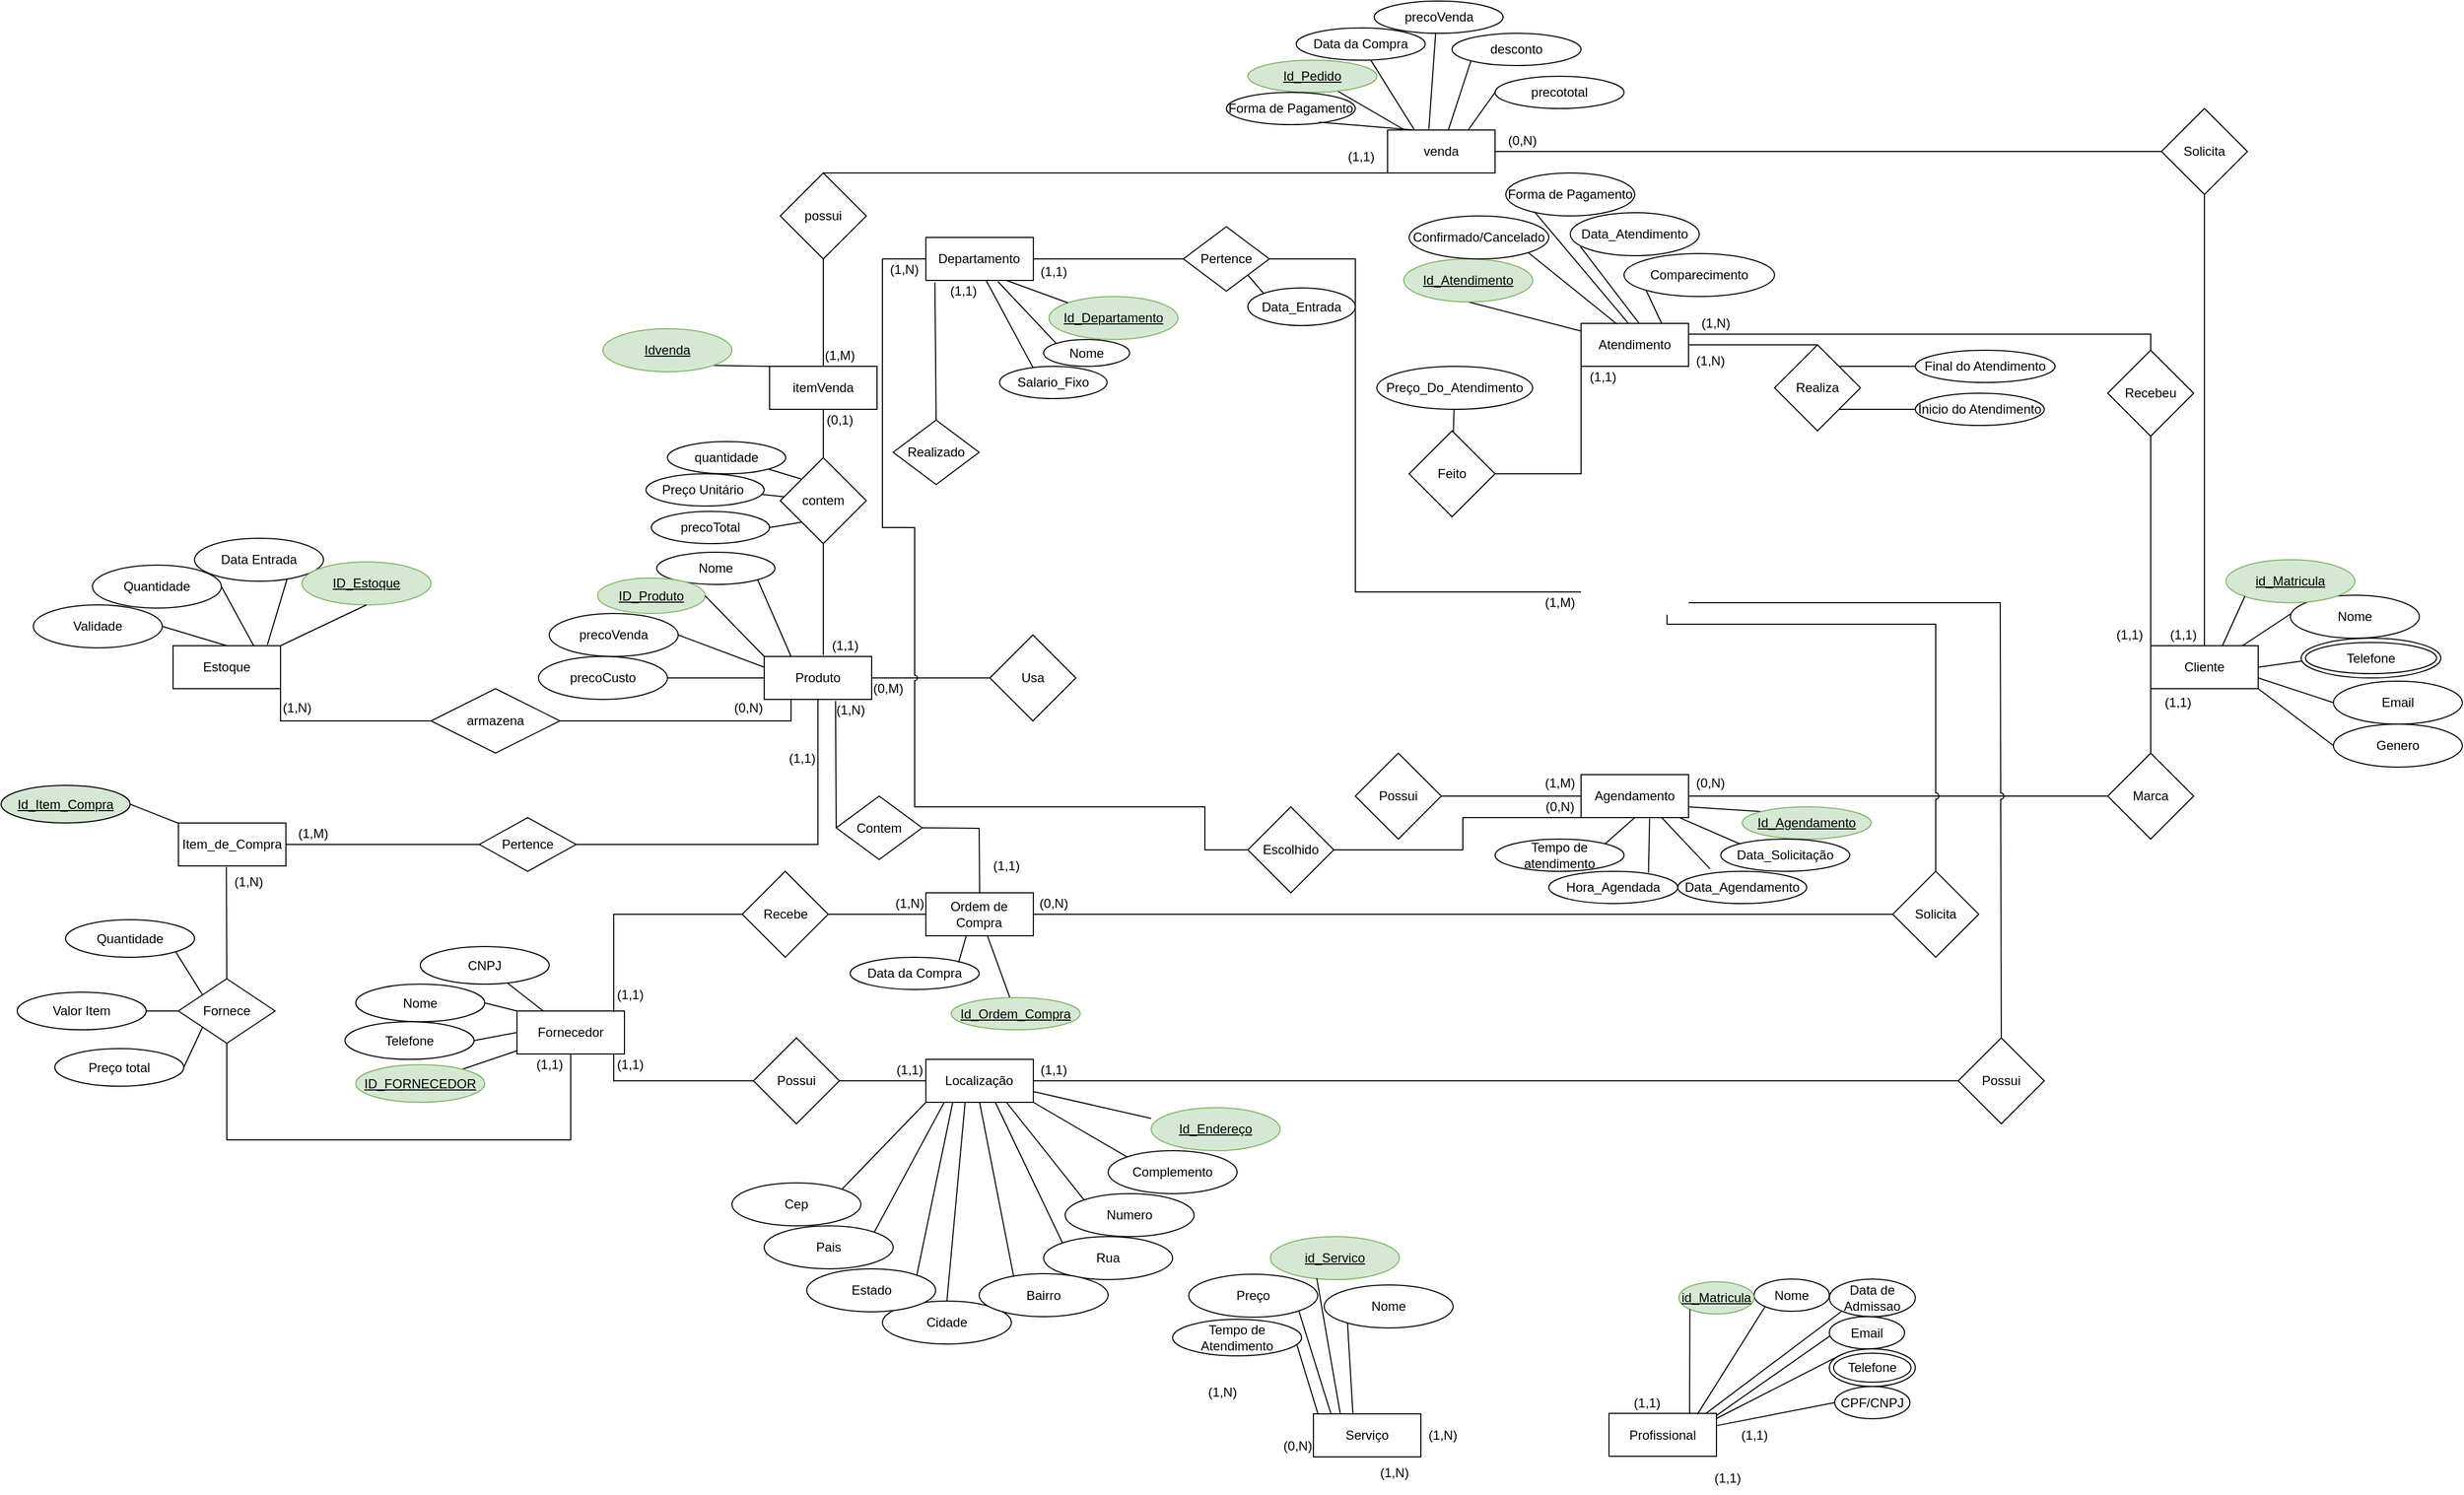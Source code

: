 <mxfile version="20.4.1" type="google"><diagram id="C5RBs43oDa-KdzZeNtuy" name="Page-1"><mxGraphModel grid="1" page="1" gridSize="10" guides="1" tooltips="1" connect="1" arrows="1" fold="1" pageScale="1" pageWidth="1169" pageHeight="827" background="none" math="0" shadow="0"><root><mxCell id="WIyWlLk6GJQsqaUBKTNV-0"/><mxCell id="WIyWlLk6GJQsqaUBKTNV-1" parent="WIyWlLk6GJQsqaUBKTNV-0"/><mxCell id="jIyCCEparEA9Gn7fGeQi-13" style="rounded=0;orthogonalLoop=1;jettySize=auto;html=1;entryX=0;entryY=0.5;entryDx=0;entryDy=0;endArrow=none;endFill=0;sketch=0;" edge="1" parent="WIyWlLk6GJQsqaUBKTNV-1" source="va-5gYBhSbiKjMZPZlh_-63" target="jIyCCEparEA9Gn7fGeQi-12"><mxGeometry relative="1" as="geometry"><mxPoint x="160" y="50" as="sourcePoint"/></mxGeometry></mxCell><mxCell id="jIyCCEparEA9Gn7fGeQi-4" value="Nome" style="ellipse;whiteSpace=wrap;html=1;sketch=0;" vertex="1" parent="WIyWlLk6GJQsqaUBKTNV-1"><mxGeometry x="-50" y="-67" width="110" height="30" as="geometry"/></mxCell><mxCell id="jIyCCEparEA9Gn7fGeQi-7" style="rounded=0;orthogonalLoop=1;jettySize=auto;html=1;entryX=0.181;entryY=0.88;entryDx=0;entryDy=0;endArrow=none;endFill=0;exitX=0.368;exitY=0.012;exitDx=0;exitDy=0;exitPerimeter=0;entryPerimeter=0;sketch=0;" edge="1" parent="WIyWlLk6GJQsqaUBKTNV-1" source="jIyCCEparEA9Gn7fGeQi-8" target="jIyCCEparEA9Gn7fGeQi-9"><mxGeometry relative="1" as="geometry"><mxPoint x="565.645" y="830.858" as="targetPoint"/></mxGeometry></mxCell><mxCell id="jIyCCEparEA9Gn7fGeQi-8" value="Serviço" style="rounded=0;whiteSpace=wrap;html=1;sketch=0;" vertex="1" parent="WIyWlLk6GJQsqaUBKTNV-1"><mxGeometry x="561" y="735" width="100" height="40" as="geometry"/></mxCell><mxCell id="jIyCCEparEA9Gn7fGeQi-9" value="Nome" style="ellipse;whiteSpace=wrap;html=1;sketch=0;" vertex="1" parent="WIyWlLk6GJQsqaUBKTNV-1"><mxGeometry x="571" y="615" width="120" height="40" as="geometry"/></mxCell><mxCell id="jIyCCEparEA9Gn7fGeQi-11" value="&lt;u&gt;id_Servico&lt;/u&gt;" style="ellipse;whiteSpace=wrap;html=1;fillColor=#d5e8d4;strokeColor=#82b366;sketch=0;" vertex="1" parent="WIyWlLk6GJQsqaUBKTNV-1"><mxGeometry x="521" y="570" width="120" height="40" as="geometry"/></mxCell><mxCell id="jIyCCEparEA9Gn7fGeQi-12" value="Usa" style="rhombus;whiteSpace=wrap;html=1;sketch=0;" vertex="1" parent="WIyWlLk6GJQsqaUBKTNV-1"><mxGeometry x="260" y="10" width="80" height="80" as="geometry"/></mxCell><mxCell id="jIyCCEparEA9Gn7fGeQi-15" value="&lt;u&gt;ID_Produto&lt;/u&gt;" style="ellipse;whiteSpace=wrap;html=1;fillColor=#d5e8d4;strokeColor=#82b366;sketch=0;" vertex="1" parent="WIyWlLk6GJQsqaUBKTNV-1"><mxGeometry x="-105" y="-43" width="100" height="33" as="geometry"/></mxCell><mxCell id="jIyCCEparEA9Gn7fGeQi-83" style="rounded=0;orthogonalLoop=1;jettySize=auto;html=1;exitX=0.25;exitY=1;exitDx=0;exitDy=0;entryX=0;entryY=0;entryDx=0;entryDy=0;endArrow=none;endFill=0;sketch=0;" edge="1" parent="WIyWlLk6GJQsqaUBKTNV-1" source="jIyCCEparEA9Gn7fGeQi-23" target="cuDoMcfp8IGMhCyc3sw9-1"><mxGeometry relative="1" as="geometry"/></mxCell><mxCell id="jIyCCEparEA9Gn7fGeQi-177" value="" style="rounded=0;orthogonalLoop=1;jettySize=auto;html=1;endArrow=none;endFill=0;entryX=0.5;entryY=1;entryDx=0;entryDy=0;exitX=0;exitY=0;exitDx=0;exitDy=0;sketch=0;" edge="1" parent="WIyWlLk6GJQsqaUBKTNV-1" source="jIyCCEparEA9Gn7fGeQi-23" target="jIyCCEparEA9Gn7fGeQi-176"><mxGeometry relative="1" as="geometry"/></mxCell><mxCell id="jIyCCEparEA9Gn7fGeQi-23" value="Cliente" style="whiteSpace=wrap;html=1;rounded=0;sketch=0;" vertex="1" parent="WIyWlLk6GJQsqaUBKTNV-1"><mxGeometry x="1340" y="20" width="100" height="40" as="geometry"/></mxCell><mxCell id="jIyCCEparEA9Gn7fGeQi-32" value="" style="edgeStyle=orthogonalEdgeStyle;rounded=0;orthogonalLoop=1;jettySize=auto;html=1;endArrow=none;endFill=0;sketch=0;" edge="1" parent="WIyWlLk6GJQsqaUBKTNV-1"><mxGeometry relative="1" as="geometry"><mxPoint x="790" y="405" as="sourcePoint"/><mxPoint x="790" y="405" as="targetPoint"/></mxGeometry></mxCell><mxCell id="jIyCCEparEA9Gn7fGeQi-85" style="rounded=0;orthogonalLoop=1;jettySize=auto;html=1;endArrow=none;endFill=0;sketch=0;" edge="1" parent="WIyWlLk6GJQsqaUBKTNV-1" source="jIyCCEparEA9Gn7fGeQi-49" target="jIyCCEparEA9Gn7fGeQi-23"><mxGeometry relative="1" as="geometry"/></mxCell><mxCell id="jIyCCEparEA9Gn7fGeQi-49" value="Solicita" style="rhombus;whiteSpace=wrap;html=1;sketch=0;" vertex="1" parent="WIyWlLk6GJQsqaUBKTNV-1"><mxGeometry x="1350" y="-480" width="80" height="80" as="geometry"/></mxCell><mxCell id="cuDoMcfp8IGMhCyc3sw9-1" value="Nome" style="ellipse;whiteSpace=wrap;html=1;rounded=0;sketch=0;" vertex="1" parent="WIyWlLk6GJQsqaUBKTNV-1"><mxGeometry x="1470" y="-27" width="120" height="40" as="geometry"/></mxCell><mxCell id="cuDoMcfp8IGMhCyc3sw9-7" value="Email" style="ellipse;whiteSpace=wrap;html=1;rounded=0;sketch=0;" vertex="1" parent="WIyWlLk6GJQsqaUBKTNV-1"><mxGeometry x="1510" y="53" width="120" height="40" as="geometry"/></mxCell><mxCell id="cuDoMcfp8IGMhCyc3sw9-10" value="&lt;u&gt;id_Matricula&lt;/u&gt;" style="ellipse;whiteSpace=wrap;html=1;rounded=0;fillColor=#d5e8d4;strokeColor=#82b366;sketch=0;" vertex="1" parent="WIyWlLk6GJQsqaUBKTNV-1"><mxGeometry x="1410" y="-60" width="120" height="40" as="geometry"/></mxCell><mxCell id="jIyCCEparEA9Gn7fGeQi-79" style="rounded=0;orthogonalLoop=1;jettySize=auto;html=1;entryX=1;entryY=0.5;entryDx=0;entryDy=0;endArrow=none;endFill=0;exitX=0;exitY=0.5;exitDx=0;exitDy=0;sketch=0;" edge="1" parent="WIyWlLk6GJQsqaUBKTNV-1" source="jIyCCEparEA9Gn7fGeQi-65" target="jIyCCEparEA9Gn7fGeQi-77"><mxGeometry relative="1" as="geometry"><mxPoint x="1000" y="160" as="sourcePoint"/></mxGeometry></mxCell><mxCell id="jIyCCEparEA9Gn7fGeQi-81" style="rounded=0;orthogonalLoop=1;jettySize=auto;html=1;entryX=0;entryY=1;entryDx=0;entryDy=0;endArrow=none;endFill=0;sketch=0;" edge="1" parent="WIyWlLk6GJQsqaUBKTNV-1" source="jIyCCEparEA9Gn7fGeQi-65" target="jIyCCEparEA9Gn7fGeQi-23"><mxGeometry relative="1" as="geometry"/></mxCell><mxCell id="jIyCCEparEA9Gn7fGeQi-65" value="Marca" style="rhombus;whiteSpace=wrap;html=1;rounded=0;sketch=0;" vertex="1" parent="WIyWlLk6GJQsqaUBKTNV-1"><mxGeometry x="1300" y="120" width="80" height="80" as="geometry"/></mxCell><mxCell id="jIyCCEparEA9Gn7fGeQi-80" style="rounded=0;orthogonalLoop=1;jettySize=auto;html=1;entryX=0.5;entryY=1;entryDx=0;entryDy=0;endArrow=none;endFill=0;sketch=0;" edge="1" parent="WIyWlLk6GJQsqaUBKTNV-1" source="jIyCCEparEA9Gn7fGeQi-70" target="jIyCCEparEA9Gn7fGeQi-77"><mxGeometry relative="1" as="geometry"><Array as="points"><mxPoint x="700" y="210"/><mxPoint x="700" y="180"/></Array></mxGeometry></mxCell><mxCell id="jIyCCEparEA9Gn7fGeQi-70" value="Escolhido" style="rhombus;whiteSpace=wrap;html=1;rounded=0;sketch=0;" vertex="1" parent="WIyWlLk6GJQsqaUBKTNV-1"><mxGeometry x="500" y="170" width="80" height="80" as="geometry"/></mxCell><mxCell id="jIyCCEparEA9Gn7fGeQi-153" style="rounded=0;orthogonalLoop=1;jettySize=auto;html=1;exitX=1;exitY=0.75;exitDx=0;exitDy=0;entryX=0;entryY=0;entryDx=0;entryDy=0;endArrow=none;endFill=0;sketch=0;" edge="1" parent="WIyWlLk6GJQsqaUBKTNV-1" source="jIyCCEparEA9Gn7fGeQi-77" target="jIyCCEparEA9Gn7fGeQi-151"><mxGeometry relative="1" as="geometry"/></mxCell><mxCell id="jIyCCEparEA9Gn7fGeQi-77" value="Agendamento" style="whiteSpace=wrap;html=1;sketch=0;" vertex="1" parent="WIyWlLk6GJQsqaUBKTNV-1"><mxGeometry x="810" y="140" width="100" height="40" as="geometry"/></mxCell><mxCell id="jIyCCEparEA9Gn7fGeQi-88" value="" style="rounded=0;orthogonalLoop=1;jettySize=auto;html=1;endArrow=none;endFill=0;sketch=0;" edge="1" parent="WIyWlLk6GJQsqaUBKTNV-1" source="jIyCCEparEA9Gn7fGeQi-86" target="jIyCCEparEA9Gn7fGeQi-87"><mxGeometry relative="1" as="geometry"/></mxCell><mxCell id="jIyCCEparEA9Gn7fGeQi-101" value="" style="rounded=0;orthogonalLoop=1;jettySize=auto;html=1;endArrow=none;endFill=0;sketch=0;" edge="1" parent="WIyWlLk6GJQsqaUBKTNV-1" target="jIyCCEparEA9Gn7fGeQi-100"><mxGeometry relative="1" as="geometry"><mxPoint x="-90" y="400" as="sourcePoint"/><Array as="points"><mxPoint x="-90" y="425"/></Array></mxGeometry></mxCell><mxCell id="jIyCCEparEA9Gn7fGeQi-86" value="Fornecedor" style="rounded=0;whiteSpace=wrap;html=1;sketch=0;" vertex="1" parent="WIyWlLk6GJQsqaUBKTNV-1"><mxGeometry x="-180" y="360" width="100" height="40" as="geometry"/></mxCell><mxCell id="jIyCCEparEA9Gn7fGeQi-87" value="CNPJ" style="ellipse;whiteSpace=wrap;html=1;rounded=0;sketch=0;" vertex="1" parent="WIyWlLk6GJQsqaUBKTNV-1"><mxGeometry x="-270" y="300" width="120" height="35" as="geometry"/></mxCell><mxCell id="jIyCCEparEA9Gn7fGeQi-92" value="Nome" style="ellipse;whiteSpace=wrap;html=1;rounded=0;sketch=0;" vertex="1" parent="WIyWlLk6GJQsqaUBKTNV-1"><mxGeometry x="-330" y="335" width="120" height="35" as="geometry"/></mxCell><mxCell id="jIyCCEparEA9Gn7fGeQi-94" value="Telefone" style="ellipse;whiteSpace=wrap;html=1;rounded=0;sketch=0;" vertex="1" parent="WIyWlLk6GJQsqaUBKTNV-1"><mxGeometry x="-340" y="370" width="120" height="35" as="geometry"/></mxCell><mxCell id="jIyCCEparEA9Gn7fGeQi-216" value="" style="rounded=0;orthogonalLoop=1;jettySize=auto;html=1;endArrow=none;endFill=0;sketch=0;" edge="1" parent="WIyWlLk6GJQsqaUBKTNV-1" source="jIyCCEparEA9Gn7fGeQi-98" target="jIyCCEparEA9Gn7fGeQi-215"><mxGeometry relative="1" as="geometry"/></mxCell><mxCell id="jIyCCEparEA9Gn7fGeQi-98" value="Localização" style="rounded=0;whiteSpace=wrap;html=1;sketch=0;" vertex="1" parent="WIyWlLk6GJQsqaUBKTNV-1"><mxGeometry x="200.43" y="405" width="100" height="40" as="geometry"/></mxCell><mxCell id="jIyCCEparEA9Gn7fGeQi-144" style="rounded=0;orthogonalLoop=1;jettySize=auto;html=1;entryX=0;entryY=0.5;entryDx=0;entryDy=0;endArrow=none;endFill=0;sketch=0;" edge="1" parent="WIyWlLk6GJQsqaUBKTNV-1" target="jIyCCEparEA9Gn7fGeQi-98"><mxGeometry relative="1" as="geometry"><mxPoint x="119.38" y="425" as="sourcePoint"/><mxPoint x="449.38" y="360" as="targetPoint"/></mxGeometry></mxCell><mxCell id="jIyCCEparEA9Gn7fGeQi-100" value="Possui" style="rhombus;whiteSpace=wrap;html=1;rounded=0;sketch=0;" vertex="1" parent="WIyWlLk6GJQsqaUBKTNV-1"><mxGeometry x="40" y="385" width="80" height="80" as="geometry"/></mxCell><mxCell id="jIyCCEparEA9Gn7fGeQi-103" value="&lt;u&gt;Id_Endereço&lt;/u&gt;" style="ellipse;whiteSpace=wrap;html=1;rounded=0;fillColor=#d5e8d4;strokeColor=#82b366;sketch=0;" vertex="1" parent="WIyWlLk6GJQsqaUBKTNV-1"><mxGeometry x="410" y="450" width="120" height="40" as="geometry"/></mxCell><mxCell id="jIyCCEparEA9Gn7fGeQi-111" value="" style="edgeStyle=orthogonalEdgeStyle;rounded=0;orthogonalLoop=1;jettySize=auto;html=1;endArrow=none;endFill=0;sketch=0;" edge="1" parent="WIyWlLk6GJQsqaUBKTNV-1"><mxGeometry relative="1" as="geometry"><mxPoint x="389.38" y="575" as="sourcePoint"/><mxPoint x="389.38" y="575" as="targetPoint"/></mxGeometry></mxCell><mxCell id="jIyCCEparEA9Gn7fGeQi-113" value="" style="edgeStyle=orthogonalEdgeStyle;rounded=0;orthogonalLoop=1;jettySize=auto;html=1;endArrow=none;endFill=0;sketch=0;" edge="1" parent="WIyWlLk6GJQsqaUBKTNV-1"><mxGeometry relative="1" as="geometry"><mxPoint x="389.38" y="615" as="sourcePoint"/><mxPoint x="389.38" y="615" as="targetPoint"/></mxGeometry></mxCell><mxCell id="jIyCCEparEA9Gn7fGeQi-115" value="" style="edgeStyle=orthogonalEdgeStyle;rounded=0;orthogonalLoop=1;jettySize=auto;html=1;endArrow=none;endFill=0;" edge="1" parent="WIyWlLk6GJQsqaUBKTNV-1"><mxGeometry relative="1" as="geometry"><mxPoint x="430" y="580" as="targetPoint"/></mxGeometry></mxCell><mxCell id="jIyCCEparEA9Gn7fGeQi-117" value="" style="edgeStyle=orthogonalEdgeStyle;rounded=0;orthogonalLoop=1;jettySize=auto;html=1;endArrow=none;endFill=0;" edge="1" parent="WIyWlLk6GJQsqaUBKTNV-1"><mxGeometry relative="1" as="geometry"><mxPoint x="430" y="620" as="targetPoint"/></mxGeometry></mxCell><mxCell id="jIyCCEparEA9Gn7fGeQi-118" value="Complemento" style="ellipse;whiteSpace=wrap;html=1;rounded=0;sketch=0;" vertex="1" parent="WIyWlLk6GJQsqaUBKTNV-1"><mxGeometry x="370" y="490" width="120" height="40" as="geometry"/></mxCell><mxCell id="jIyCCEparEA9Gn7fGeQi-120" value="Numero" style="ellipse;whiteSpace=wrap;html=1;rounded=0;sketch=0;" vertex="1" parent="WIyWlLk6GJQsqaUBKTNV-1"><mxGeometry x="330" y="530" width="120" height="40" as="geometry"/></mxCell><mxCell id="jIyCCEparEA9Gn7fGeQi-131" value="Cidade" style="ellipse;whiteSpace=wrap;html=1;rounded=0;sketch=0;" vertex="1" parent="WIyWlLk6GJQsqaUBKTNV-1"><mxGeometry x="160" y="630" width="120" height="40" as="geometry"/></mxCell><mxCell id="jIyCCEparEA9Gn7fGeQi-132" value="Estado" style="ellipse;whiteSpace=wrap;html=1;rounded=0;sketch=0;" vertex="1" parent="WIyWlLk6GJQsqaUBKTNV-1"><mxGeometry x="89.57" y="600" width="120" height="40" as="geometry"/></mxCell><mxCell id="jIyCCEparEA9Gn7fGeQi-133" value="Pais" style="ellipse;whiteSpace=wrap;html=1;rounded=0;sketch=0;" vertex="1" parent="WIyWlLk6GJQsqaUBKTNV-1"><mxGeometry x="50.0" y="560" width="120" height="40" as="geometry"/></mxCell><mxCell id="jIyCCEparEA9Gn7fGeQi-134" value="Rua" style="ellipse;whiteSpace=wrap;html=1;rounded=0;sketch=0;" vertex="1" parent="WIyWlLk6GJQsqaUBKTNV-1"><mxGeometry x="310" y="570" width="120" height="40" as="geometry"/></mxCell><mxCell id="jIyCCEparEA9Gn7fGeQi-135" value="Bairro" style="ellipse;whiteSpace=wrap;html=1;rounded=0;sketch=0;" vertex="1" parent="WIyWlLk6GJQsqaUBKTNV-1"><mxGeometry x="250" y="604.5" width="120" height="40" as="geometry"/></mxCell><mxCell id="jIyCCEparEA9Gn7fGeQi-136" value="Cep" style="ellipse;whiteSpace=wrap;html=1;rounded=0;sketch=0;" vertex="1" parent="WIyWlLk6GJQsqaUBKTNV-1"><mxGeometry x="20" y="520" width="120" height="40" as="geometry"/></mxCell><mxCell id="jIyCCEparEA9Gn7fGeQi-151" value="Id_Agendamento" style="ellipse;whiteSpace=wrap;html=1;fontStyle=4;fillColor=#d5e8d4;strokeColor=#82b366;sketch=0;" vertex="1" parent="WIyWlLk6GJQsqaUBKTNV-1"><mxGeometry x="960" y="170" width="120" height="30" as="geometry"/></mxCell><mxCell id="jIyCCEparEA9Gn7fGeQi-154" value="Data_Solicitação" style="ellipse;whiteSpace=wrap;html=1;sketch=0;" vertex="1" parent="WIyWlLk6GJQsqaUBKTNV-1"><mxGeometry x="940" y="200" width="120" height="30" as="geometry"/></mxCell><mxCell id="jIyCCEparEA9Gn7fGeQi-156" value="Data_Agendamento" style="ellipse;whiteSpace=wrap;html=1;sketch=0;" vertex="1" parent="WIyWlLk6GJQsqaUBKTNV-1"><mxGeometry x="900" y="230" width="120" height="30" as="geometry"/></mxCell><mxCell id="jIyCCEparEA9Gn7fGeQi-158" value="Hora_Agendada" style="ellipse;whiteSpace=wrap;html=1;sketch=0;" vertex="1" parent="WIyWlLk6GJQsqaUBKTNV-1"><mxGeometry x="780" y="229.95" width="120" height="30" as="geometry"/></mxCell><mxCell id="jIyCCEparEA9Gn7fGeQi-160" value="Tempo de atendimento" style="ellipse;whiteSpace=wrap;html=1;sketch=0;" vertex="1" parent="WIyWlLk6GJQsqaUBKTNV-1"><mxGeometry x="730" y="200" width="120" height="30" as="geometry"/></mxCell><mxCell id="jIyCCEparEA9Gn7fGeQi-162" value="Preço" style="ellipse;whiteSpace=wrap;html=1;sketch=0;" vertex="1" parent="WIyWlLk6GJQsqaUBKTNV-1"><mxGeometry x="445" y="605" width="120" height="40" as="geometry"/></mxCell><mxCell id="jIyCCEparEA9Gn7fGeQi-164" value="Tempo de Atendimento" style="ellipse;whiteSpace=wrap;html=1;sketch=0;" vertex="1" parent="WIyWlLk6GJQsqaUBKTNV-1"><mxGeometry x="430" y="647" width="120" height="34" as="geometry"/></mxCell><mxCell id="jIyCCEparEA9Gn7fGeQi-180" value="" style="rounded=0;orthogonalLoop=1;jettySize=auto;html=1;endArrow=none;endFill=0;entryX=0.5;entryY=1;entryDx=0;entryDy=0;sketch=0;" edge="1" parent="WIyWlLk6GJQsqaUBKTNV-1" source="jIyCCEparEA9Gn7fGeQi-166" target="jIyCCEparEA9Gn7fGeQi-179"><mxGeometry relative="1" as="geometry"><mxPoint x="940" y="-260" as="targetPoint"/></mxGeometry></mxCell><mxCell id="jIyCCEparEA9Gn7fGeQi-166" value="Atendimento" style="rounded=0;whiteSpace=wrap;html=1;sketch=0;" vertex="1" parent="WIyWlLk6GJQsqaUBKTNV-1"><mxGeometry x="810" y="-280" width="100" height="40" as="geometry"/></mxCell><mxCell id="jIyCCEparEA9Gn7fGeQi-225" value="" style="rounded=0;orthogonalLoop=1;jettySize=auto;html=1;endArrow=none;endFill=0;sketch=0;" edge="1" parent="WIyWlLk6GJQsqaUBKTNV-1" source="jIyCCEparEA9Gn7fGeQi-169" target="jIyCCEparEA9Gn7fGeQi-224"><mxGeometry relative="1" as="geometry"/></mxCell><mxCell id="jIyCCEparEA9Gn7fGeQi-169" value="Feito" style="rhombus;whiteSpace=wrap;html=1;rounded=0;sketch=0;" vertex="1" parent="WIyWlLk6GJQsqaUBKTNV-1"><mxGeometry x="650" y="-180" width="80" height="80" as="geometry"/></mxCell><mxCell id="jIyCCEparEA9Gn7fGeQi-227" value="" style="rounded=0;orthogonalLoop=1;jettySize=auto;html=1;endArrow=none;endFill=0;exitX=0;exitY=1;exitDx=0;exitDy=0;sketch=0;" edge="1" parent="WIyWlLk6GJQsqaUBKTNV-1" source="jIyCCEparEA9Gn7fGeQi-173" target="jIyCCEparEA9Gn7fGeQi-226"><mxGeometry relative="1" as="geometry"/></mxCell><mxCell id="jIyCCEparEA9Gn7fGeQi-173" value="Realiza" style="rhombus;whiteSpace=wrap;html=1;rounded=0;sketch=0;" vertex="1" parent="WIyWlLk6GJQsqaUBKTNV-1"><mxGeometry x="990" y="-260" width="80" height="80" as="geometry"/></mxCell><mxCell id="jIyCCEparEA9Gn7fGeQi-178" style="rounded=0;orthogonalLoop=1;jettySize=auto;html=1;entryX=1;entryY=0.25;entryDx=0;entryDy=0;endArrow=none;endFill=0;exitX=0.5;exitY=0;exitDx=0;exitDy=0;sketch=0;" edge="1" parent="WIyWlLk6GJQsqaUBKTNV-1" source="jIyCCEparEA9Gn7fGeQi-176" target="jIyCCEparEA9Gn7fGeQi-166"><mxGeometry relative="1" as="geometry"><Array as="points"><mxPoint x="1340" y="-260"/><mxPoint x="1340" y="-270"/></Array><mxPoint x="1000" y="-167.0" as="sourcePoint"/></mxGeometry></mxCell><mxCell id="jIyCCEparEA9Gn7fGeQi-176" value="Recebeu" style="rhombus;whiteSpace=wrap;html=1;rounded=0;sketch=0;" vertex="1" parent="WIyWlLk6GJQsqaUBKTNV-1"><mxGeometry x="1300" y="-255" width="80" height="80" as="geometry"/></mxCell><mxCell id="jIyCCEparEA9Gn7fGeQi-179" value="&lt;u&gt;Id_Atendimento&lt;/u&gt;" style="ellipse;whiteSpace=wrap;html=1;rounded=0;fillColor=#d5e8d4;strokeColor=#82b366;sketch=0;" vertex="1" parent="WIyWlLk6GJQsqaUBKTNV-1"><mxGeometry x="645" y="-340" width="120" height="40" as="geometry"/></mxCell><mxCell id="jIyCCEparEA9Gn7fGeQi-181" value="Confirmado/Cancelado" style="ellipse;whiteSpace=wrap;html=1;rounded=0;sketch=0;" vertex="1" parent="WIyWlLk6GJQsqaUBKTNV-1"><mxGeometry x="650" y="-380" width="130" height="40" as="geometry"/></mxCell><mxCell id="jIyCCEparEA9Gn7fGeQi-183" value="Forma de Pagamento" style="ellipse;whiteSpace=wrap;html=1;rounded=0;sketch=0;" vertex="1" parent="WIyWlLk6GJQsqaUBKTNV-1"><mxGeometry x="740" y="-420" width="120" height="40" as="geometry"/></mxCell><mxCell id="jIyCCEparEA9Gn7fGeQi-185" value="Data_Atendimento" style="ellipse;whiteSpace=wrap;html=1;rounded=0;sketch=0;" vertex="1" parent="WIyWlLk6GJQsqaUBKTNV-1"><mxGeometry x="800" y="-383" width="120" height="40" as="geometry"/></mxCell><mxCell id="jIyCCEparEA9Gn7fGeQi-189" value="Comparecimento" style="ellipse;whiteSpace=wrap;html=1;rounded=0;sketch=0;" vertex="1" parent="WIyWlLk6GJQsqaUBKTNV-1"><mxGeometry x="850" y="-345" width="140" height="40" as="geometry"/></mxCell><mxCell id="jIyCCEparEA9Gn7fGeQi-191" value="Genero" style="ellipse;whiteSpace=wrap;html=1;rounded=0;sketch=0;" vertex="1" parent="WIyWlLk6GJQsqaUBKTNV-1"><mxGeometry x="1510" y="93" width="120" height="40" as="geometry"/></mxCell><mxCell id="jIyCCEparEA9Gn7fGeQi-195" value="" style="rounded=0;orthogonalLoop=1;jettySize=auto;html=1;endArrow=none;endFill=0;sketch=0;" edge="1" parent="WIyWlLk6GJQsqaUBKTNV-1" source="jIyCCEparEA9Gn7fGeQi-193" target="jIyCCEparEA9Gn7fGeQi-194"><mxGeometry relative="1" as="geometry"><mxPoint x="610" y="-615" as="sourcePoint"/></mxGeometry></mxCell><mxCell id="jIyCCEparEA9Gn7fGeQi-205" style="rounded=0;orthogonalLoop=1;jettySize=auto;html=1;endArrow=none;endFill=0;sketch=0;" edge="1" parent="WIyWlLk6GJQsqaUBKTNV-1" source="jIyCCEparEA9Gn7fGeQi-193" target="jIyCCEparEA9Gn7fGeQi-49"><mxGeometry relative="1" as="geometry"><mxPoint x="150.0" y="-310" as="targetPoint"/></mxGeometry></mxCell><mxCell id="jIyCCEparEA9Gn7fGeQi-193" value="venda" style="rounded=0;whiteSpace=wrap;html=1;sketch=0;" vertex="1" parent="WIyWlLk6GJQsqaUBKTNV-1"><mxGeometry x="630" y="-460" width="100" height="40" as="geometry"/></mxCell><mxCell id="jIyCCEparEA9Gn7fGeQi-194" value="Id_Pedido" style="ellipse;whiteSpace=wrap;html=1;rounded=0;fontStyle=4;fillColor=#d5e8d4;strokeColor=#82b366;sketch=0;" vertex="1" parent="WIyWlLk6GJQsqaUBKTNV-1"><mxGeometry x="500" y="-525" width="120" height="30" as="geometry"/></mxCell><mxCell id="jIyCCEparEA9Gn7fGeQi-196" value="Data da Compra" style="ellipse;whiteSpace=wrap;html=1;rounded=0;sketch=0;" vertex="1" parent="WIyWlLk6GJQsqaUBKTNV-1"><mxGeometry x="545" y="-555" width="120" height="30" as="geometry"/></mxCell><mxCell id="jIyCCEparEA9Gn7fGeQi-198" value="Forma de Pagamento" style="ellipse;whiteSpace=wrap;html=1;rounded=0;sketch=0;" vertex="1" parent="WIyWlLk6GJQsqaUBKTNV-1"><mxGeometry x="480" y="-495" width="120" height="30" as="geometry"/></mxCell><mxCell id="jIyCCEparEA9Gn7fGeQi-204" style="rounded=0;orthogonalLoop=1;jettySize=auto;html=1;endArrow=none;endFill=0;entryX=0.5;entryY=1;entryDx=0;entryDy=0;exitX=0.5;exitY=0;exitDx=0;exitDy=0;sketch=0;" edge="1" parent="WIyWlLk6GJQsqaUBKTNV-1" source="jIyCCEparEA9Gn7fGeQi-202" target="jIyCCEparEA9Gn7fGeQi-193"><mxGeometry relative="1" as="geometry"><mxPoint x="950" y="-524" as="targetPoint"/><mxPoint x="952.857" y="-431.143" as="sourcePoint"/></mxGeometry></mxCell><mxCell id="JqGz0mFEVgiip2btfK2K-10" style="edgeStyle=orthogonalEdgeStyle;rounded=0;orthogonalLoop=1;jettySize=auto;html=1;endArrow=none;endFill=0;" edge="1" parent="WIyWlLk6GJQsqaUBKTNV-1" source="jIyCCEparEA9Gn7fGeQi-202" target="JqGz0mFEVgiip2btfK2K-0"><mxGeometry relative="1" as="geometry"/></mxCell><mxCell id="jIyCCEparEA9Gn7fGeQi-202" value="possui" style="rhombus;whiteSpace=wrap;html=1;rounded=0;sketch=0;" vertex="1" parent="WIyWlLk6GJQsqaUBKTNV-1"><mxGeometry x="65" y="-420" width="80" height="80" as="geometry"/></mxCell><mxCell id="jIyCCEparEA9Gn7fGeQi-215" value="Possui" style="rhombus;whiteSpace=wrap;html=1;rounded=0;sketch=0;" vertex="1" parent="WIyWlLk6GJQsqaUBKTNV-1"><mxGeometry x="1161" y="385" width="80" height="80" as="geometry"/></mxCell><mxCell id="jIyCCEparEA9Gn7fGeQi-224" value="Preço_Do_Atendimento" style="ellipse;whiteSpace=wrap;html=1;rounded=0;sketch=0;" vertex="1" parent="WIyWlLk6GJQsqaUBKTNV-1"><mxGeometry x="620" y="-240" width="145" height="40" as="geometry"/></mxCell><mxCell id="jIyCCEparEA9Gn7fGeQi-226" value="Inicio do Atendimento" style="ellipse;whiteSpace=wrap;html=1;rounded=0;sketch=0;" vertex="1" parent="WIyWlLk6GJQsqaUBKTNV-1"><mxGeometry x="1121" y="-215" width="120" height="30" as="geometry"/></mxCell><mxCell id="jIyCCEparEA9Gn7fGeQi-228" value="Final do Atendimento" style="ellipse;whiteSpace=wrap;html=1;rounded=0;sketch=0;" vertex="1" parent="WIyWlLk6GJQsqaUBKTNV-1"><mxGeometry x="1121" y="-255" width="130" height="30" as="geometry"/></mxCell><mxCell id="jIyCCEparEA9Gn7fGeQi-385" value="" style="rounded=0;orthogonalLoop=1;jettySize=auto;html=1;endArrow=none;endFill=0;sketch=0;" edge="1" parent="WIyWlLk6GJQsqaUBKTNV-1" source="jIyCCEparEA9Gn7fGeQi-382" target="va-5gYBhSbiKjMZPZlh_-67"><mxGeometry relative="1" as="geometry"><mxPoint x="320.43" y="265.338" as="targetPoint"/></mxGeometry></mxCell><mxCell id="jIyCCEparEA9Gn7fGeQi-382" value="Solicita" style="rhombus;whiteSpace=wrap;html=1;rounded=0;sketch=0;" vertex="1" parent="WIyWlLk6GJQsqaUBKTNV-1"><mxGeometry x="1100" y="229.95" width="80" height="80" as="geometry"/></mxCell><mxCell id="jIyCCEparEA9Gn7fGeQi-387" value="" style="rounded=0;orthogonalLoop=1;jettySize=auto;html=1;endArrow=none;endFill=0;sketch=0;" edge="1" parent="WIyWlLk6GJQsqaUBKTNV-1" target="jIyCCEparEA9Gn7fGeQi-386"><mxGeometry relative="1" as="geometry"><mxPoint x="200" y="270" as="sourcePoint"/></mxGeometry></mxCell><mxCell id="jIyCCEparEA9Gn7fGeQi-390" value="" style="rounded=0;orthogonalLoop=1;jettySize=auto;html=1;endArrow=none;endFill=0;sketch=0;" edge="1" parent="WIyWlLk6GJQsqaUBKTNV-1" source="va-5gYBhSbiKjMZPZlh_-67" target="jIyCCEparEA9Gn7fGeQi-389"><mxGeometry relative="1" as="geometry"><mxPoint x="300.514" y="235" as="sourcePoint"/></mxGeometry></mxCell><mxCell id="jIyCCEparEA9Gn7fGeQi-388" style="rounded=0;orthogonalLoop=1;jettySize=auto;html=1;endArrow=none;endFill=0;sketch=0;" edge="1" parent="WIyWlLk6GJQsqaUBKTNV-1" source="jIyCCEparEA9Gn7fGeQi-386"><mxGeometry relative="1" as="geometry"><mxPoint x="-90" y="361" as="targetPoint"/><Array as="points"><mxPoint x="-90" y="270"/></Array></mxGeometry></mxCell><mxCell id="jIyCCEparEA9Gn7fGeQi-386" value="Recebe" style="rhombus;whiteSpace=wrap;html=1;rounded=0;sketch=0;" vertex="1" parent="WIyWlLk6GJQsqaUBKTNV-1"><mxGeometry x="29.57" y="230" width="80" height="80" as="geometry"/></mxCell><mxCell id="jIyCCEparEA9Gn7fGeQi-389" value="Id_Ordem_Compra" style="ellipse;whiteSpace=wrap;html=1;rounded=0;fontStyle=4;fillColor=#d5e8d4;strokeColor=#82b366;sketch=0;" vertex="1" parent="WIyWlLk6GJQsqaUBKTNV-1"><mxGeometry x="224" y="347.5" width="120" height="30" as="geometry"/></mxCell><mxCell id="jIyCCEparEA9Gn7fGeQi-391" value="Data da Compra" style="ellipse;whiteSpace=wrap;html=1;rounded=0;sketch=0;" vertex="1" parent="WIyWlLk6GJQsqaUBKTNV-1"><mxGeometry x="130" y="309.95" width="120" height="30" as="geometry"/></mxCell><mxCell id="va-5gYBhSbiKjMZPZlh_-1" value="" style="endArrow=none;html=1;rounded=0;entryX=0;entryY=1;entryDx=0;entryDy=0;exitX=1;exitY=0.5;exitDx=0;exitDy=0;sketch=0;" edge="1" parent="WIyWlLk6GJQsqaUBKTNV-1" source="jIyCCEparEA9Gn7fGeQi-169" target="jIyCCEparEA9Gn7fGeQi-166"><mxGeometry relative="1" as="geometry"><mxPoint x="690" y="-197.0" as="sourcePoint"/><mxPoint x="770" y="-200" as="targetPoint"/><Array as="points"><mxPoint x="810" y="-140"/></Array></mxGeometry></mxCell><mxCell id="va-5gYBhSbiKjMZPZlh_-3" value="" style="endArrow=none;html=1;rounded=0;exitX=1;exitY=0.5;exitDx=0;exitDy=0;entryX=0;entryY=0.5;entryDx=0;entryDy=0;sketch=0;" edge="1" parent="WIyWlLk6GJQsqaUBKTNV-1" source="jIyCCEparEA9Gn7fGeQi-75" target="jIyCCEparEA9Gn7fGeQi-77"><mxGeometry relative="1" as="geometry"><mxPoint x="620" y="-20" as="sourcePoint"/><mxPoint x="780" y="-20" as="targetPoint"/></mxGeometry></mxCell><mxCell id="va-5gYBhSbiKjMZPZlh_-4" value="" style="endArrow=none;html=1;rounded=0;exitX=0.5;exitY=0;exitDx=0;exitDy=0;sketch=0;jumpStyle=arc;entryX=1;entryY=0.5;entryDx=0;entryDy=0;" edge="1" parent="WIyWlLk6GJQsqaUBKTNV-1" source="jIyCCEparEA9Gn7fGeQi-173" target="jIyCCEparEA9Gn7fGeQi-166"><mxGeometry relative="1" as="geometry"><mxPoint x="765.455" y="-151.545" as="sourcePoint"/><mxPoint x="910" y="-280" as="targetPoint"/><Array as="points"/></mxGeometry></mxCell><mxCell id="va-5gYBhSbiKjMZPZlh_-8" value="" style="endArrow=none;html=1;rounded=0;exitX=0.25;exitY=0;exitDx=0;exitDy=0;sketch=0;" edge="1" parent="WIyWlLk6GJQsqaUBKTNV-1" source="jIyCCEparEA9Gn7fGeQi-193" target="jIyCCEparEA9Gn7fGeQi-196"><mxGeometry relative="1" as="geometry"><mxPoint x="610.0" y="-590.0" as="sourcePoint"/><mxPoint x="740" y="-560.83" as="targetPoint"/></mxGeometry></mxCell><mxCell id="va-5gYBhSbiKjMZPZlh_-9" value="" style="endArrow=none;html=1;rounded=0;exitX=0.25;exitY=0;exitDx=0;exitDy=0;entryX=0.719;entryY=0.923;entryDx=0;entryDy=0;entryPerimeter=0;sketch=0;" edge="1" parent="WIyWlLk6GJQsqaUBKTNV-1" source="jIyCCEparEA9Gn7fGeQi-193" target="jIyCCEparEA9Gn7fGeQi-198"><mxGeometry relative="1" as="geometry"><mxPoint x="710" y="-400.0" as="sourcePoint"/><mxPoint x="777.574" y="-375.607" as="targetPoint"/></mxGeometry></mxCell><mxCell id="va-5gYBhSbiKjMZPZlh_-12" value="" style="endArrow=none;html=1;rounded=0;exitX=1;exitY=1;exitDx=0;exitDy=0;entryX=0.334;entryY=0.016;entryDx=0;entryDy=0;entryPerimeter=0;sketch=0;" edge="1" parent="WIyWlLk6GJQsqaUBKTNV-1" source="jIyCCEparEA9Gn7fGeQi-181" target="jIyCCEparEA9Gn7fGeQi-166"><mxGeometry relative="1" as="geometry"><mxPoint x="730" y="-290" as="sourcePoint"/><mxPoint x="890" y="-290" as="targetPoint"/></mxGeometry></mxCell><mxCell id="va-5gYBhSbiKjMZPZlh_-14" value="" style="endArrow=none;html=1;rounded=0;exitX=0.221;exitY=0.898;exitDx=0;exitDy=0;exitPerimeter=0;entryX=0.437;entryY=-0.01;entryDx=0;entryDy=0;entryPerimeter=0;sketch=0;" edge="1" parent="WIyWlLk6GJQsqaUBKTNV-1" source="jIyCCEparEA9Gn7fGeQi-183" target="jIyCCEparEA9Gn7fGeQi-166"><mxGeometry relative="1" as="geometry"><mxPoint x="730" y="-290" as="sourcePoint"/><mxPoint x="890" y="-290" as="targetPoint"/></mxGeometry></mxCell><mxCell id="va-5gYBhSbiKjMZPZlh_-15" value="" style="endArrow=none;html=1;rounded=0;exitX=0;exitY=1;exitDx=0;exitDy=0;entryX=0.75;entryY=0;entryDx=0;entryDy=0;sketch=0;" edge="1" parent="WIyWlLk6GJQsqaUBKTNV-1" source="jIyCCEparEA9Gn7fGeQi-189" target="jIyCCEparEA9Gn7fGeQi-166"><mxGeometry relative="1" as="geometry"><mxPoint x="873.52" y="-294.08" as="sourcePoint"/><mxPoint x="880" y="-210" as="targetPoint"/></mxGeometry></mxCell><mxCell id="va-5gYBhSbiKjMZPZlh_-16" value="" style="endArrow=none;html=1;rounded=0;entryX=0.54;entryY=-0.001;entryDx=0;entryDy=0;entryPerimeter=0;exitX=0.078;exitY=0.786;exitDx=0;exitDy=0;exitPerimeter=0;sketch=0;" edge="1" parent="WIyWlLk6GJQsqaUBKTNV-1" source="jIyCCEparEA9Gn7fGeQi-185" target="jIyCCEparEA9Gn7fGeQi-166"><mxGeometry relative="1" as="geometry"><mxPoint x="880" y="-270" as="sourcePoint"/><mxPoint x="882.44" y="-187.6" as="targetPoint"/></mxGeometry></mxCell><mxCell id="va-5gYBhSbiKjMZPZlh_-22" value="" style="endArrow=none;html=1;rounded=0;exitX=1;exitY=0.5;exitDx=0;exitDy=0;entryX=0;entryY=0.5;entryDx=0;entryDy=0;sketch=0;" edge="1" parent="WIyWlLk6GJQsqaUBKTNV-1" source="jIyCCEparEA9Gn7fGeQi-94" target="jIyCCEparEA9Gn7fGeQi-86"><mxGeometry relative="1" as="geometry"><mxPoint x="-100" y="320" as="sourcePoint"/><mxPoint x="60" y="320" as="targetPoint"/></mxGeometry></mxCell><mxCell id="va-5gYBhSbiKjMZPZlh_-23" value="" style="endArrow=none;html=1;rounded=0;exitX=1;exitY=0.5;exitDx=0;exitDy=0;entryX=0;entryY=0;entryDx=0;entryDy=0;sketch=0;" edge="1" parent="WIyWlLk6GJQsqaUBKTNV-1" source="jIyCCEparEA9Gn7fGeQi-92" target="jIyCCEparEA9Gn7fGeQi-86"><mxGeometry relative="1" as="geometry"><mxPoint x="-100" y="320" as="sourcePoint"/><mxPoint x="60" y="320" as="targetPoint"/></mxGeometry></mxCell><mxCell id="va-5gYBhSbiKjMZPZlh_-24" value="" style="endArrow=none;html=1;rounded=0;entryX=0.25;entryY=0;entryDx=0;entryDy=0;exitX=0.359;exitY=0.967;exitDx=0;exitDy=0;exitPerimeter=0;sketch=0;" edge="1" parent="WIyWlLk6GJQsqaUBKTNV-1" source="jIyCCEparEA9Gn7fGeQi-11" target="jIyCCEparEA9Gn7fGeQi-8"><mxGeometry relative="1" as="geometry"><mxPoint x="331" y="855" as="sourcePoint"/><mxPoint x="491" y="855" as="targetPoint"/></mxGeometry></mxCell><mxCell id="va-5gYBhSbiKjMZPZlh_-25" value="" style="endArrow=none;html=1;rounded=0;entryX=0.164;entryY=0.006;entryDx=0;entryDy=0;exitX=1;exitY=1;exitDx=0;exitDy=0;entryPerimeter=0;sketch=0;" edge="1" parent="WIyWlLk6GJQsqaUBKTNV-1" source="jIyCCEparEA9Gn7fGeQi-162" target="jIyCCEparEA9Gn7fGeQi-8"><mxGeometry relative="1" as="geometry"><mxPoint x="564.08" y="623.68" as="sourcePoint"/><mxPoint x="591" y="735" as="targetPoint"/></mxGeometry></mxCell><mxCell id="va-5gYBhSbiKjMZPZlh_-26" value="" style="endArrow=none;html=1;rounded=0;entryX=0.043;entryY=0.006;entryDx=0;entryDy=0;exitX=0.963;exitY=0.693;exitDx=0;exitDy=0;entryPerimeter=0;exitPerimeter=0;sketch=0;" edge="1" parent="WIyWlLk6GJQsqaUBKTNV-1" source="jIyCCEparEA9Gn7fGeQi-164" target="jIyCCEparEA9Gn7fGeQi-8"><mxGeometry relative="1" as="geometry"><mxPoint x="543.426" y="649.142" as="sourcePoint"/><mxPoint x="580.68" y="735.36" as="targetPoint"/></mxGeometry></mxCell><mxCell id="va-5gYBhSbiKjMZPZlh_-27" style="edgeStyle=none;rounded=0;orthogonalLoop=1;jettySize=auto;html=1;exitX=0.5;exitY=1;exitDx=0;exitDy=0;sketch=0;" edge="1" parent="WIyWlLk6GJQsqaUBKTNV-1" source="jIyCCEparEA9Gn7fGeQi-77" target="jIyCCEparEA9Gn7fGeQi-77"><mxGeometry relative="1" as="geometry"/></mxCell><mxCell id="va-5gYBhSbiKjMZPZlh_-28" value="" style="endArrow=none;html=1;rounded=0;entryX=0;entryY=0.5;entryDx=0;entryDy=0;sketch=0;" edge="1" parent="WIyWlLk6GJQsqaUBKTNV-1" target="jIyCCEparEA9Gn7fGeQi-228"><mxGeometry relative="1" as="geometry"><mxPoint x="1050" y="-240" as="sourcePoint"/><mxPoint x="1010" y="-40" as="targetPoint"/><Array as="points"/></mxGeometry></mxCell><mxCell id="jIyCCEparEA9Gn7fGeQi-75" value="Possui" style="rhombus;whiteSpace=wrap;html=1;rounded=0;sketch=0;" vertex="1" parent="WIyWlLk6GJQsqaUBKTNV-1"><mxGeometry x="600" y="120" width="80" height="80" as="geometry"/></mxCell><mxCell id="va-5gYBhSbiKjMZPZlh_-38" value="" style="endArrow=none;html=1;rounded=0;exitX=0.84;exitY=0.167;exitDx=0;exitDy=0;sketch=0;entryX=0.375;entryY=1.01;entryDx=0;entryDy=0;exitPerimeter=0;entryPerimeter=0;" edge="1" parent="WIyWlLk6GJQsqaUBKTNV-1" source="jIyCCEparEA9Gn7fGeQi-391" target="va-5gYBhSbiKjMZPZlh_-67"><mxGeometry relative="1" as="geometry"><mxPoint x="910" as="sourcePoint"/><mxPoint x="260.43" y="235" as="targetPoint"/></mxGeometry></mxCell><mxCell id="va-5gYBhSbiKjMZPZlh_-39" value="" style="endArrow=none;html=1;rounded=0;exitX=1;exitY=0;exitDx=0;exitDy=0;entryX=0.5;entryY=1;entryDx=0;entryDy=0;sketch=0;" edge="1" parent="WIyWlLk6GJQsqaUBKTNV-1" source="jIyCCEparEA9Gn7fGeQi-160" target="jIyCCEparEA9Gn7fGeQi-77"><mxGeometry relative="1" as="geometry"><mxPoint x="830" y="220" as="sourcePoint"/><mxPoint x="990" y="220" as="targetPoint"/></mxGeometry></mxCell><mxCell id="va-5gYBhSbiKjMZPZlh_-40" value="" style="endArrow=none;html=1;rounded=0;exitX=0.773;exitY=0.043;exitDx=0;exitDy=0;entryX=0.638;entryY=1.021;entryDx=0;entryDy=0;entryPerimeter=0;exitPerimeter=0;sketch=0;" edge="1" parent="WIyWlLk6GJQsqaUBKTNV-1" source="jIyCCEparEA9Gn7fGeQi-158" target="jIyCCEparEA9Gn7fGeQi-77"><mxGeometry relative="1" as="geometry"><mxPoint x="843.448" y="214.655" as="sourcePoint"/><mxPoint x="870" y="200" as="targetPoint"/></mxGeometry></mxCell><mxCell id="va-5gYBhSbiKjMZPZlh_-41" value="" style="endArrow=none;html=1;rounded=0;exitX=0.25;exitY=-0.078;exitDx=0;exitDy=0;entryX=0.75;entryY=1;entryDx=0;entryDy=0;exitPerimeter=0;sketch=0;" edge="1" parent="WIyWlLk6GJQsqaUBKTNV-1" source="jIyCCEparEA9Gn7fGeQi-156" target="jIyCCEparEA9Gn7fGeQi-77"><mxGeometry relative="1" as="geometry"><mxPoint x="853.448" y="224.655" as="sourcePoint"/><mxPoint x="880" y="210" as="targetPoint"/></mxGeometry></mxCell><mxCell id="va-5gYBhSbiKjMZPZlh_-42" value="" style="endArrow=none;html=1;rounded=0;exitX=0;exitY=0;exitDx=0;exitDy=0;entryX=0.923;entryY=1.009;entryDx=0;entryDy=0;entryPerimeter=0;sketch=0;" edge="1" parent="WIyWlLk6GJQsqaUBKTNV-1" source="jIyCCEparEA9Gn7fGeQi-154" target="jIyCCEparEA9Gn7fGeQi-77"><mxGeometry relative="1" as="geometry"><mxPoint x="863.448" y="234.655" as="sourcePoint"/><mxPoint x="890" y="220" as="targetPoint"/></mxGeometry></mxCell><mxCell id="va-5gYBhSbiKjMZPZlh_-43" value="" style="endArrow=none;html=1;rounded=0;exitX=0.5;exitY=0;exitDx=0;exitDy=0;entryX=0.8;entryY=1.028;entryDx=0;entryDy=0;jumpStyle=arc;entryPerimeter=0;sketch=0;" edge="1" parent="WIyWlLk6GJQsqaUBKTNV-1" source="jIyCCEparEA9Gn7fGeQi-382"><mxGeometry relative="1" as="geometry"><mxPoint x="1180" y="230" as="sourcePoint"/><mxPoint x="890" y="-8.88" as="targetPoint"/><Array as="points"><mxPoint x="1140"/><mxPoint x="890"/></Array></mxGeometry></mxCell><mxCell id="va-5gYBhSbiKjMZPZlh_-45" value="" style="endArrow=none;html=1;rounded=0;exitX=1;exitY=1;exitDx=0;exitDy=0;entryX=0;entryY=0.5;entryDx=0;entryDy=0;sketch=0;" edge="1" parent="WIyWlLk6GJQsqaUBKTNV-1" source="jIyCCEparEA9Gn7fGeQi-23" target="jIyCCEparEA9Gn7fGeQi-191"><mxGeometry relative="1" as="geometry"><mxPoint x="1310" y="110" as="sourcePoint"/><mxPoint x="1470" y="110" as="targetPoint"/></mxGeometry></mxCell><mxCell id="va-5gYBhSbiKjMZPZlh_-46" value="" style="endArrow=none;html=1;rounded=0;exitX=1;exitY=0.75;exitDx=0;exitDy=0;entryX=0;entryY=0.5;entryDx=0;entryDy=0;sketch=0;" edge="1" parent="WIyWlLk6GJQsqaUBKTNV-1" source="jIyCCEparEA9Gn7fGeQi-23" target="cuDoMcfp8IGMhCyc3sw9-7"><mxGeometry relative="1" as="geometry"><mxPoint x="1470.0" y="90" as="sourcePoint"/><mxPoint x="1520" y="123" as="targetPoint"/></mxGeometry></mxCell><mxCell id="va-5gYBhSbiKjMZPZlh_-47" value="" style="endArrow=none;html=1;rounded=0;exitX=1;exitY=0.5;exitDx=0;exitDy=0;entryX=0;entryY=0.5;entryDx=0;entryDy=0;sketch=0;" edge="1" parent="WIyWlLk6GJQsqaUBKTNV-1" source="jIyCCEparEA9Gn7fGeQi-23"><mxGeometry relative="1" as="geometry"><mxPoint x="1470.0" y="75" as="sourcePoint"/><mxPoint x="1490" y="33" as="targetPoint"/></mxGeometry></mxCell><mxCell id="va-5gYBhSbiKjMZPZlh_-49" value="" style="endArrow=none;html=1;rounded=0;exitX=1;exitY=0.75;exitDx=0;exitDy=0;entryX=0;entryY=0.25;entryDx=0;entryDy=0;entryPerimeter=0;sketch=0;" edge="1" parent="WIyWlLk6GJQsqaUBKTNV-1" source="jIyCCEparEA9Gn7fGeQi-98" target="jIyCCEparEA9Gn7fGeQi-103"><mxGeometry relative="1" as="geometry"><mxPoint x="420" y="590" as="sourcePoint"/><mxPoint x="580" y="590" as="targetPoint"/></mxGeometry></mxCell><mxCell id="va-5gYBhSbiKjMZPZlh_-50" value="" style="endArrow=none;html=1;rounded=0;exitX=1;exitY=1;exitDx=0;exitDy=0;entryX=0;entryY=0;entryDx=0;entryDy=0;sketch=0;" edge="1" parent="WIyWlLk6GJQsqaUBKTNV-1" source="jIyCCEparEA9Gn7fGeQi-98" target="jIyCCEparEA9Gn7fGeQi-118"><mxGeometry relative="1" as="geometry"><mxPoint x="330.43" y="450.0" as="sourcePoint"/><mxPoint x="420" y="470" as="targetPoint"/></mxGeometry></mxCell><mxCell id="va-5gYBhSbiKjMZPZlh_-51" value="" style="endArrow=none;html=1;rounded=0;exitX=0.75;exitY=1;exitDx=0;exitDy=0;entryX=0;entryY=0;entryDx=0;entryDy=0;sketch=0;" edge="1" parent="WIyWlLk6GJQsqaUBKTNV-1" source="jIyCCEparEA9Gn7fGeQi-98" target="jIyCCEparEA9Gn7fGeQi-120"><mxGeometry relative="1" as="geometry"><mxPoint x="330.43" y="465.0" as="sourcePoint"/><mxPoint x="397.574" y="505.858" as="targetPoint"/></mxGeometry></mxCell><mxCell id="va-5gYBhSbiKjMZPZlh_-52" value="" style="endArrow=none;html=1;rounded=0;exitX=0.646;exitY=1;exitDx=0;exitDy=0;entryX=0;entryY=0;entryDx=0;entryDy=0;exitPerimeter=0;sketch=0;" edge="1" parent="WIyWlLk6GJQsqaUBKTNV-1" source="jIyCCEparEA9Gn7fGeQi-98" target="jIyCCEparEA9Gn7fGeQi-134"><mxGeometry relative="1" as="geometry"><mxPoint x="300.43" y="465.0" as="sourcePoint"/><mxPoint x="367.574" y="545.858" as="targetPoint"/></mxGeometry></mxCell><mxCell id="va-5gYBhSbiKjMZPZlh_-53" value="" style="endArrow=none;html=1;rounded=0;exitX=0.5;exitY=1;exitDx=0;exitDy=0;entryX=0.268;entryY=0.073;entryDx=0;entryDy=0;entryPerimeter=0;sketch=0;" edge="1" parent="WIyWlLk6GJQsqaUBKTNV-1" source="jIyCCEparEA9Gn7fGeQi-98" target="jIyCCEparEA9Gn7fGeQi-135"><mxGeometry relative="1" as="geometry"><mxPoint x="287.95" y="465.0" as="sourcePoint"/><mxPoint x="337.574" y="585.858" as="targetPoint"/></mxGeometry></mxCell><mxCell id="va-5gYBhSbiKjMZPZlh_-54" value="" style="endArrow=none;html=1;rounded=0;exitX=0.365;exitY=1.008;exitDx=0;exitDy=0;entryX=0.5;entryY=0;entryDx=0;entryDy=0;exitPerimeter=0;sketch=0;" edge="1" parent="WIyWlLk6GJQsqaUBKTNV-1" source="jIyCCEparEA9Gn7fGeQi-98" target="jIyCCEparEA9Gn7fGeQi-131"><mxGeometry relative="1" as="geometry"><mxPoint x="270.43" y="465.0" as="sourcePoint"/><mxPoint x="292.16" y="617.42" as="targetPoint"/></mxGeometry></mxCell><mxCell id="va-5gYBhSbiKjMZPZlh_-55" value="" style="endArrow=none;html=1;rounded=0;entryX=1;entryY=0;entryDx=0;entryDy=0;sketch=0;exitX=0.25;exitY=1;exitDx=0;exitDy=0;" edge="1" parent="WIyWlLk6GJQsqaUBKTNV-1" source="jIyCCEparEA9Gn7fGeQi-98" target="jIyCCEparEA9Gn7fGeQi-132"><mxGeometry relative="1" as="geometry"><mxPoint x="254.23" y="467.52" as="sourcePoint"/><mxPoint x="230" y="640" as="targetPoint"/></mxGeometry></mxCell><mxCell id="va-5gYBhSbiKjMZPZlh_-56" value="" style="endArrow=none;html=1;rounded=0;exitX=0.169;exitY=1.008;exitDx=0;exitDy=0;entryX=1;entryY=0;entryDx=0;entryDy=0;exitPerimeter=0;sketch=0;" edge="1" parent="WIyWlLk6GJQsqaUBKTNV-1" source="jIyCCEparEA9Gn7fGeQi-98" target="jIyCCEparEA9Gn7fGeQi-133"><mxGeometry relative="1" as="geometry"><mxPoint x="240.43" y="465.0" as="sourcePoint"/><mxPoint x="201.996" y="615.858" as="targetPoint"/></mxGeometry></mxCell><mxCell id="va-5gYBhSbiKjMZPZlh_-57" value="" style="endArrow=none;html=1;rounded=0;exitX=0;exitY=1;exitDx=0;exitDy=0;entryX=1;entryY=0;entryDx=0;entryDy=0;sketch=0;" edge="1" parent="WIyWlLk6GJQsqaUBKTNV-1" source="jIyCCEparEA9Gn7fGeQi-98" target="jIyCCEparEA9Gn7fGeQi-136"><mxGeometry relative="1" as="geometry"><mxPoint x="229.99" y="469.98" as="sourcePoint"/><mxPoint x="162.426" y="575.858" as="targetPoint"/></mxGeometry></mxCell><mxCell id="va-5gYBhSbiKjMZPZlh_-58" value="" style="endArrow=none;html=1;rounded=0;entryX=0.5;entryY=0;entryDx=0;entryDy=0;exitX=1;exitY=0.75;exitDx=0;exitDy=0;jumpStyle=arc;sketch=0;" edge="1" parent="WIyWlLk6GJQsqaUBKTNV-1" target="jIyCCEparEA9Gn7fGeQi-215"><mxGeometry relative="1" as="geometry"><mxPoint x="910" y="-20" as="sourcePoint"/><mxPoint x="1100" y="320" as="targetPoint"/><Array as="points"><mxPoint x="1200" y="-20"/></Array></mxGeometry></mxCell><mxCell id="va-5gYBhSbiKjMZPZlh_-59" value="" style="endArrow=none;html=1;rounded=0;exitX=0;exitY=1;exitDx=0;exitDy=0;entryX=0.667;entryY=0;entryDx=0;entryDy=0;entryPerimeter=0;sketch=0;" edge="1" parent="WIyWlLk6GJQsqaUBKTNV-1" source="cuDoMcfp8IGMhCyc3sw9-10" target="jIyCCEparEA9Gn7fGeQi-23"><mxGeometry relative="1" as="geometry"><mxPoint x="1380" y="70" as="sourcePoint"/><mxPoint x="1540" y="70" as="targetPoint"/></mxGeometry></mxCell><mxCell id="va-5gYBhSbiKjMZPZlh_-61" value="Departamento" style="whiteSpace=wrap;html=1;align=center;sketch=0;" vertex="1" parent="WIyWlLk6GJQsqaUBKTNV-1"><mxGeometry x="200.43" y="-360" width="100" height="40" as="geometry"/></mxCell><mxCell id="va-5gYBhSbiKjMZPZlh_-63" value="Produto" style="rounded=0;whiteSpace=wrap;html=1;sketch=0;" vertex="1" parent="WIyWlLk6GJQsqaUBKTNV-1"><mxGeometry x="50" y="30" width="100" height="40" as="geometry"/></mxCell><mxCell id="va-5gYBhSbiKjMZPZlh_-67" value="Ordem de Compra" style="whiteSpace=wrap;html=1;rounded=0;sketch=0;" vertex="1" parent="WIyWlLk6GJQsqaUBKTNV-1"><mxGeometry x="200.43" y="250" width="100" height="40" as="geometry"/></mxCell><mxCell id="4kpDrOUtpjdSnqlWyWp3-0" value="" style="rounded=0;orthogonalLoop=1;jettySize=auto;html=1;endArrow=none;endFill=0;sketch=0;" edge="1" parent="WIyWlLk6GJQsqaUBKTNV-1" source="jIyCCEparEA9Gn7fGeQi-86" target="4kpDrOUtpjdSnqlWyWp3-1"><mxGeometry relative="1" as="geometry"><mxPoint x="-75.513" y="360" as="sourcePoint"/></mxGeometry></mxCell><mxCell id="4kpDrOUtpjdSnqlWyWp3-1" value="&lt;u&gt;ID_FORNECEDOR&lt;/u&gt;" style="ellipse;whiteSpace=wrap;html=1;rounded=0;fillColor=#d5e8d4;strokeColor=#82b366;sketch=0;" vertex="1" parent="WIyWlLk6GJQsqaUBKTNV-1"><mxGeometry x="-330" y="410" width="120" height="35" as="geometry"/></mxCell><mxCell id="6Eggyj44xUWEHLZk0YcE-4" value="" style="endArrow=none;html=1;rounded=0;exitX=1;exitY=1;exitDx=0;exitDy=0;entryX=0;entryY=0.5;entryDx=0;entryDy=0;sketch=0;" edge="1" parent="WIyWlLk6GJQsqaUBKTNV-1" source="va-5gYBhSbiKjMZPZlh_-60" target="va-5gYBhSbiKjMZPZlh_-81"><mxGeometry width="50" height="50" relative="1" as="geometry"><mxPoint x="-280" y="100" as="sourcePoint"/><mxPoint x="-290" y="60" as="targetPoint"/><Array as="points"><mxPoint x="-400" y="90"/></Array></mxGeometry></mxCell><mxCell id="va-5gYBhSbiKjMZPZlh_-82" value="Fornece" style="shape=rhombus;perimeter=rhombusPerimeter;whiteSpace=wrap;html=1;align=center;sketch=0;fillColor=none;" vertex="1" parent="WIyWlLk6GJQsqaUBKTNV-1"><mxGeometry x="-495" y="330" width="90" height="60" as="geometry"/></mxCell><mxCell id="va-5gYBhSbiKjMZPZlh_-81" value="armazena" style="shape=rhombus;perimeter=rhombusPerimeter;whiteSpace=wrap;html=1;align=center;sketch=0;fillColor=none;" vertex="1" parent="WIyWlLk6GJQsqaUBKTNV-1"><mxGeometry x="-260" y="60" width="120" height="60" as="geometry"/></mxCell><mxCell id="va-5gYBhSbiKjMZPZlh_-83" value="" style="endArrow=none;html=1;rounded=0;sketch=0;elbow=vertical;jumpStyle=arc;exitX=0.5;exitY=1;exitDx=0;exitDy=0;entryX=0.5;entryY=1;entryDx=0;entryDy=0;" edge="1" parent="WIyWlLk6GJQsqaUBKTNV-1" source="va-5gYBhSbiKjMZPZlh_-82" target="jIyCCEparEA9Gn7fGeQi-86"><mxGeometry relative="1" as="geometry"><mxPoint x="-100" y="330" as="sourcePoint"/><mxPoint x="60" y="330" as="targetPoint"/><Array as="points"><mxPoint x="-450" y="480"/><mxPoint x="-290" y="480"/><mxPoint x="-130" y="480"/></Array></mxGeometry></mxCell><mxCell id="va-5gYBhSbiKjMZPZlh_-84" value="" style="endArrow=none;html=1;rounded=0;sketch=0;elbow=vertical;jumpStyle=arc;exitX=1;exitY=0.5;exitDx=0;exitDy=0;startArrow=none;" edge="1" parent="WIyWlLk6GJQsqaUBKTNV-1" source="pENphg0V9sxR3Q1QVfds-1" target="va-5gYBhSbiKjMZPZlh_-63"><mxGeometry relative="1" as="geometry"><mxPoint x="-100" y="330" as="sourcePoint"/><mxPoint x="-455" y="60" as="targetPoint"/><Array as="points"><mxPoint x="100" y="205"/></Array></mxGeometry></mxCell><mxCell id="va-5gYBhSbiKjMZPZlh_-86" value="" style="endArrow=none;html=1;rounded=0;exitX=1;exitY=0.5;exitDx=0;exitDy=0;entryX=0.25;entryY=1;entryDx=0;entryDy=0;sketch=0;" edge="1" parent="WIyWlLk6GJQsqaUBKTNV-1" source="va-5gYBhSbiKjMZPZlh_-81" target="va-5gYBhSbiKjMZPZlh_-63"><mxGeometry width="50" height="50" relative="1" as="geometry"><mxPoint x="-170" y="93" as="sourcePoint"/><mxPoint x="-70" y="93" as="targetPoint"/><Array as="points"><mxPoint x="-40" y="90"/><mxPoint x="75" y="90"/></Array></mxGeometry></mxCell><mxCell id="va-5gYBhSbiKjMZPZlh_-88" value="Quantidade" style="ellipse;whiteSpace=wrap;html=1;rounded=0;sketch=0;" vertex="1" parent="WIyWlLk6GJQsqaUBKTNV-1"><mxGeometry x="-600" y="275" width="120" height="35" as="geometry"/></mxCell><mxCell id="va-5gYBhSbiKjMZPZlh_-91" value="Valor Item" style="ellipse;whiteSpace=wrap;html=1;rounded=0;sketch=0;" vertex="1" parent="WIyWlLk6GJQsqaUBKTNV-1"><mxGeometry x="-645" y="342.5" width="120" height="35" as="geometry"/></mxCell><mxCell id="va-5gYBhSbiKjMZPZlh_-92" value="Preço total" style="ellipse;whiteSpace=wrap;html=1;rounded=0;sketch=0;" vertex="1" parent="WIyWlLk6GJQsqaUBKTNV-1"><mxGeometry x="-610" y="395" width="120" height="35" as="geometry"/></mxCell><mxCell id="6Eggyj44xUWEHLZk0YcE-5" value="(1,N)" style="text;html=1;align=center;verticalAlign=middle;resizable=0;points=[];autosize=1;strokeColor=none;fillColor=none;sketch=0;" vertex="1" parent="WIyWlLk6GJQsqaUBKTNV-1"><mxGeometry x="611" y="775" width="50" height="30" as="geometry"/></mxCell><mxCell id="ye77chHCQVJXcULEAe_z-3" value="(0,N)" style="text;html=1;align=center;verticalAlign=middle;resizable=0;points=[];autosize=1;strokeColor=none;fillColor=none;sketch=0;" vertex="1" parent="WIyWlLk6GJQsqaUBKTNV-1"><mxGeometry x="10" y="63" width="50" height="30" as="geometry"/></mxCell><mxCell id="6Eggyj44xUWEHLZk0YcE-7" value="(1,M)" style="text;html=1;align=center;verticalAlign=middle;resizable=0;points=[];autosize=1;strokeColor=none;fillColor=none;sketch=0;" vertex="1" parent="WIyWlLk6GJQsqaUBKTNV-1"><mxGeometry x="765" y="133" width="50" height="30" as="geometry"/></mxCell><mxCell id="ye77chHCQVJXcULEAe_z-4" value="(1,1)" style="text;html=1;align=center;verticalAlign=middle;resizable=0;points=[];autosize=1;strokeColor=none;fillColor=none;sketch=0;" vertex="1" parent="WIyWlLk6GJQsqaUBKTNV-1"><mxGeometry x="-175" y="395" width="50" height="30" as="geometry"/></mxCell><mxCell id="ye77chHCQVJXcULEAe_z-5" value="(1,1)" style="text;html=1;align=center;verticalAlign=middle;resizable=0;points=[];autosize=1;strokeColor=none;fillColor=none;sketch=0;" vertex="1" parent="WIyWlLk6GJQsqaUBKTNV-1"><mxGeometry x="59.57" y="110" width="50" height="30" as="geometry"/></mxCell><mxCell id="6Eggyj44xUWEHLZk0YcE-8" value="(1,1)" style="text;html=1;align=center;verticalAlign=middle;resizable=0;points=[];autosize=1;strokeColor=none;fillColor=none;sketch=0;" vertex="1" parent="WIyWlLk6GJQsqaUBKTNV-1"><mxGeometry x="160" y="400" width="50" height="30" as="geometry"/></mxCell><mxCell id="va-5gYBhSbiKjMZPZlh_-96" value="Pertence" style="shape=rhombus;perimeter=rhombusPerimeter;whiteSpace=wrap;html=1;align=center;sketch=0;fillColor=none;" vertex="1" parent="WIyWlLk6GJQsqaUBKTNV-1"><mxGeometry x="440" y="-370" width="80" height="60" as="geometry"/></mxCell><mxCell id="ye77chHCQVJXcULEAe_z-7" value="(1,1)" style="text;html=1;align=center;verticalAlign=middle;resizable=0;points=[];autosize=1;strokeColor=none;fillColor=none;sketch=0;" vertex="1" parent="WIyWlLk6GJQsqaUBKTNV-1"><mxGeometry x="580" y="-450" width="50" height="30" as="geometry"/></mxCell><mxCell id="va-5gYBhSbiKjMZPZlh_-97" value="Realizado" style="shape=rhombus;perimeter=rhombusPerimeter;whiteSpace=wrap;html=1;align=center;sketch=0;fillColor=none;" vertex="1" parent="WIyWlLk6GJQsqaUBKTNV-1"><mxGeometry x="170" y="-190" width="80" height="60" as="geometry"/></mxCell><mxCell id="6Eggyj44xUWEHLZk0YcE-9" value="(1,1)" style="text;html=1;align=center;verticalAlign=middle;resizable=0;points=[];autosize=1;strokeColor=none;fillColor=none;sketch=0;" vertex="1" parent="WIyWlLk6GJQsqaUBKTNV-1"><mxGeometry x="-100" y="395" width="50" height="30" as="geometry"/></mxCell><mxCell id="va-5gYBhSbiKjMZPZlh_-98" value="" style="endArrow=none;html=1;rounded=0;sketch=0;elbow=vertical;jumpStyle=arc;exitX=1;exitY=0.5;exitDx=0;exitDy=0;entryX=0;entryY=0.5;entryDx=0;entryDy=0;" edge="1" parent="WIyWlLk6GJQsqaUBKTNV-1" source="va-5gYBhSbiKjMZPZlh_-61" target="va-5gYBhSbiKjMZPZlh_-96"><mxGeometry relative="1" as="geometry"><mxPoint x="320" y="-330" as="sourcePoint"/><mxPoint x="480" y="-330" as="targetPoint"/></mxGeometry></mxCell><mxCell id="va-5gYBhSbiKjMZPZlh_-101" value="" style="endArrow=none;html=1;rounded=0;sketch=0;elbow=vertical;jumpStyle=arc;exitX=0.5;exitY=0;exitDx=0;exitDy=0;entryX=0.084;entryY=1.044;entryDx=0;entryDy=0;entryPerimeter=0;" edge="1" parent="WIyWlLk6GJQsqaUBKTNV-1" source="va-5gYBhSbiKjMZPZlh_-97" target="va-5gYBhSbiKjMZPZlh_-61"><mxGeometry relative="1" as="geometry"><mxPoint x="320" y="-330" as="sourcePoint"/><mxPoint x="190" y="-320" as="targetPoint"/></mxGeometry></mxCell><mxCell id="6Eggyj44xUWEHLZk0YcE-10" value="(1,1)" style="text;html=1;align=center;verticalAlign=middle;resizable=0;points=[];autosize=1;strokeColor=none;fillColor=none;sketch=0;" vertex="1" parent="WIyWlLk6GJQsqaUBKTNV-1"><mxGeometry x="294" y="400" width="50" height="30" as="geometry"/></mxCell><mxCell id="va-5gYBhSbiKjMZPZlh_-102" value="" style="endArrow=none;html=1;rounded=0;sketch=0;elbow=vertical;jumpStyle=arc;exitX=1;exitY=0.5;exitDx=0;exitDy=0;entryX=0;entryY=0.5;entryDx=0;entryDy=0;" edge="1" parent="WIyWlLk6GJQsqaUBKTNV-1" source="va-5gYBhSbiKjMZPZlh_-96"><mxGeometry relative="1" as="geometry"><mxPoint x="310" y="-90" as="sourcePoint"/><mxPoint x="810" y="-30" as="targetPoint"/><Array as="points"><mxPoint x="600" y="-340"/><mxPoint x="600" y="-30"/></Array></mxGeometry></mxCell><mxCell id="6Eggyj44xUWEHLZk0YcE-13" value="(1,N)" style="text;html=1;align=center;verticalAlign=middle;resizable=0;points=[];autosize=1;strokeColor=none;fillColor=none;sketch=0;" vertex="1" parent="WIyWlLk6GJQsqaUBKTNV-1"><mxGeometry x="159.57" y="245" width="50" height="30" as="geometry"/></mxCell><mxCell id="6Eggyj44xUWEHLZk0YcE-14" value="(1,1)" style="text;html=1;align=center;verticalAlign=middle;resizable=0;points=[];autosize=1;strokeColor=none;fillColor=none;sketch=0;" vertex="1" parent="WIyWlLk6GJQsqaUBKTNV-1"><mxGeometry x="-100" y="330" width="50" height="30" as="geometry"/></mxCell><mxCell id="6Eggyj44xUWEHLZk0YcE-17" value="(0,N)" style="text;html=1;align=center;verticalAlign=middle;resizable=0;points=[];autosize=1;strokeColor=none;fillColor=none;sketch=0;" vertex="1" parent="WIyWlLk6GJQsqaUBKTNV-1"><mxGeometry x="730" y="-465" width="50" height="30" as="geometry"/></mxCell><mxCell id="ye77chHCQVJXcULEAe_z-8" value="(1,N)" style="text;html=1;align=center;verticalAlign=middle;resizable=0;points=[];autosize=1;strokeColor=none;fillColor=none;sketch=0;" vertex="1" parent="WIyWlLk6GJQsqaUBKTNV-1"><mxGeometry x="905" y="-260" width="50" height="30" as="geometry"/></mxCell><mxCell id="6Eggyj44xUWEHLZk0YcE-18" value="(1,1)" style="text;html=1;align=center;verticalAlign=middle;resizable=0;points=[];autosize=1;strokeColor=none;fillColor=none;sketch=0;" vertex="1" parent="WIyWlLk6GJQsqaUBKTNV-1"><mxGeometry x="1345" y="-5" width="50" height="30" as="geometry"/></mxCell><mxCell id="6Eggyj44xUWEHLZk0YcE-19" value="(1,1)" style="text;html=1;align=center;verticalAlign=middle;resizable=0;points=[];autosize=1;strokeColor=none;fillColor=none;sketch=0;" vertex="1" parent="WIyWlLk6GJQsqaUBKTNV-1"><mxGeometry x="294" y="-343" width="50" height="30" as="geometry"/></mxCell><mxCell id="ye77chHCQVJXcULEAe_z-9" value="(1,1)" style="text;html=1;align=center;verticalAlign=middle;resizable=0;points=[];autosize=1;strokeColor=none;fillColor=none;sketch=0;" vertex="1" parent="WIyWlLk6GJQsqaUBKTNV-1"><mxGeometry x="1295" y="-5" width="50" height="30" as="geometry"/></mxCell><mxCell id="va-5gYBhSbiKjMZPZlh_-104" value="Id_Departamento" style="ellipse;whiteSpace=wrap;html=1;fontStyle=4;fillColor=#d5e8d4;strokeColor=#82b366;sketch=0;" vertex="1" parent="WIyWlLk6GJQsqaUBKTNV-1"><mxGeometry x="315" y="-305" width="120" height="40" as="geometry"/></mxCell><mxCell id="6Eggyj44xUWEHLZk0YcE-20" value="(1,M)" style="text;html=1;align=center;verticalAlign=middle;resizable=0;points=[];autosize=1;strokeColor=none;fillColor=none;sketch=0;" vertex="1" parent="WIyWlLk6GJQsqaUBKTNV-1"><mxGeometry x="765" y="-35" width="50" height="30" as="geometry"/></mxCell><mxCell id="va-5gYBhSbiKjMZPZlh_-105" value="Nome" style="ellipse;whiteSpace=wrap;html=1;sketch=0;" vertex="1" parent="WIyWlLk6GJQsqaUBKTNV-1"><mxGeometry x="310" y="-265" width="80" height="25" as="geometry"/></mxCell><mxCell id="6Eggyj44xUWEHLZk0YcE-21" value="(1,1)" style="text;html=1;align=center;verticalAlign=middle;resizable=0;points=[];autosize=1;strokeColor=none;fillColor=none;sketch=0;" vertex="1" parent="WIyWlLk6GJQsqaUBKTNV-1"><mxGeometry x="209.57" y="-325" width="50" height="30" as="geometry"/></mxCell><mxCell id="6Eggyj44xUWEHLZk0YcE-22" value="(1,N)" style="text;html=1;align=center;verticalAlign=middle;resizable=0;points=[];autosize=1;strokeColor=none;fillColor=none;sketch=0;" vertex="1" parent="WIyWlLk6GJQsqaUBKTNV-1"><mxGeometry x="451" y="700" width="50" height="30" as="geometry"/></mxCell><mxCell id="ye77chHCQVJXcULEAe_z-10" value="(0,N)" style="text;html=1;align=center;verticalAlign=middle;resizable=0;points=[];autosize=1;strokeColor=none;fillColor=none;sketch=0;" vertex="1" parent="WIyWlLk6GJQsqaUBKTNV-1"><mxGeometry x="294" y="245" width="50" height="30" as="geometry"/></mxCell><mxCell id="va-5gYBhSbiKjMZPZlh_-107" value="" style="endArrow=none;html=1;rounded=0;sketch=0;elbow=vertical;jumpStyle=arc;exitX=0.75;exitY=1;exitDx=0;exitDy=0;entryX=0;entryY=0;entryDx=0;entryDy=0;" edge="1" parent="WIyWlLk6GJQsqaUBKTNV-1" source="va-5gYBhSbiKjMZPZlh_-61" target="va-5gYBhSbiKjMZPZlh_-104"><mxGeometry relative="1" as="geometry"><mxPoint x="310" y="-90" as="sourcePoint"/><mxPoint x="470" y="-90" as="targetPoint"/></mxGeometry></mxCell><mxCell id="va-5gYBhSbiKjMZPZlh_-108" value="" style="endArrow=none;html=1;rounded=0;sketch=0;elbow=vertical;jumpStyle=arc;exitX=0.671;exitY=1.028;exitDx=0;exitDy=0;entryX=0;entryY=0;entryDx=0;entryDy=0;exitPerimeter=0;" edge="1" parent="WIyWlLk6GJQsqaUBKTNV-1" source="va-5gYBhSbiKjMZPZlh_-61" target="va-5gYBhSbiKjMZPZlh_-105"><mxGeometry relative="1" as="geometry"><mxPoint x="285.43" y="-310.0" as="sourcePoint"/><mxPoint x="357.574" y="-294.142" as="targetPoint"/></mxGeometry></mxCell><mxCell id="6Eggyj44xUWEHLZk0YcE-23" value="(0,M)" style="text;html=1;align=center;verticalAlign=middle;resizable=0;points=[];autosize=1;strokeColor=none;fillColor=none;sketch=0;" vertex="1" parent="WIyWlLk6GJQsqaUBKTNV-1"><mxGeometry x="140" y="45" width="50" height="30" as="geometry"/></mxCell><mxCell id="6Eggyj44xUWEHLZk0YcE-24" value="(0,N)" style="text;html=1;align=center;verticalAlign=middle;resizable=0;points=[];autosize=1;strokeColor=none;fillColor=none;sketch=0;" vertex="1" parent="WIyWlLk6GJQsqaUBKTNV-1"><mxGeometry x="521" y="750" width="50" height="30" as="geometry"/></mxCell><mxCell id="ye77chHCQVJXcULEAe_z-13" value="(0,N)" style="text;html=1;align=center;verticalAlign=middle;resizable=0;points=[];autosize=1;strokeColor=none;fillColor=none;sketch=0;" vertex="1" parent="WIyWlLk6GJQsqaUBKTNV-1"><mxGeometry x="905" y="133" width="50" height="30" as="geometry"/></mxCell><mxCell id="va-5gYBhSbiKjMZPZlh_-111" style="edgeStyle=none;sketch=0;jumpStyle=arc;orthogonalLoop=1;jettySize=auto;html=1;exitX=0;exitY=1;exitDx=0;exitDy=0;elbow=vertical;" edge="1" parent="WIyWlLk6GJQsqaUBKTNV-1" source="jIyCCEparEA9Gn7fGeQi-70" target="jIyCCEparEA9Gn7fGeQi-70"><mxGeometry relative="1" as="geometry"/></mxCell><mxCell id="ye77chHCQVJXcULEAe_z-14" value="(1,1)" style="text;html=1;align=center;verticalAlign=middle;resizable=0;points=[];autosize=1;strokeColor=none;fillColor=none;sketch=0;" vertex="1" parent="WIyWlLk6GJQsqaUBKTNV-1"><mxGeometry x="1340" y="58" width="50" height="30" as="geometry"/></mxCell><mxCell id="va-5gYBhSbiKjMZPZlh_-112" value="" style="endArrow=none;html=1;sketch=0;elbow=vertical;jumpStyle=arc;entryX=0;entryY=0.5;entryDx=0;entryDy=0;exitX=0;exitY=0.5;exitDx=0;exitDy=0;rounded=0;jumpSize=5;" edge="1" parent="WIyWlLk6GJQsqaUBKTNV-1" source="va-5gYBhSbiKjMZPZlh_-61" target="jIyCCEparEA9Gn7fGeQi-70"><mxGeometry relative="1" as="geometry"><mxPoint x="270" y="60" as="sourcePoint"/><mxPoint x="430" y="60" as="targetPoint"/><Array as="points"><mxPoint x="160" y="-340"/><mxPoint x="160" y="-90"/><mxPoint x="190" y="-90"/><mxPoint x="190" y="170"/><mxPoint x="330" y="170"/><mxPoint x="460" y="170"/><mxPoint x="460" y="210"/></Array></mxGeometry></mxCell><mxCell id="va-5gYBhSbiKjMZPZlh_-119" value="" style="endArrow=none;html=1;rounded=0;sketch=0;strokeColor=default;elbow=vertical;jumpStyle=arc;jumpSize=5;exitX=1;exitY=1;exitDx=0;exitDy=0;entryX=0;entryY=0;entryDx=0;entryDy=0;" edge="1" parent="WIyWlLk6GJQsqaUBKTNV-1" source="va-5gYBhSbiKjMZPZlh_-96" target="va-5gYBhSbiKjMZPZlh_-118"><mxGeometry relative="1" as="geometry"><mxPoint x="490" y="-300" as="sourcePoint"/><mxPoint x="510" y="-270" as="targetPoint"/></mxGeometry></mxCell><mxCell id="va-5gYBhSbiKjMZPZlh_-118" value="Data_Entrada" style="ellipse;whiteSpace=wrap;html=1;sketch=0;" vertex="1" parent="WIyWlLk6GJQsqaUBKTNV-1"><mxGeometry x="500" y="-313" width="100" height="35" as="geometry"/></mxCell><mxCell id="ye77chHCQVJXcULEAe_z-17" value="(1,N)" style="text;html=1;align=center;verticalAlign=middle;resizable=0;points=[];autosize=1;strokeColor=none;fillColor=none;sketch=0;" vertex="1" parent="WIyWlLk6GJQsqaUBKTNV-1"><mxGeometry x="910" y="-295" width="50" height="30" as="geometry"/></mxCell><mxCell id="ye77chHCQVJXcULEAe_z-23" value="(1,N)" style="text;html=1;align=center;verticalAlign=middle;resizable=0;points=[];autosize=1;strokeColor=none;fillColor=none;" vertex="1" parent="WIyWlLk6GJQsqaUBKTNV-1"><mxGeometry x="155" y="-345" width="50" height="30" as="geometry"/></mxCell><mxCell id="ye77chHCQVJXcULEAe_z-24" value="(0,N)" style="text;html=1;align=center;verticalAlign=middle;resizable=0;points=[];autosize=1;strokeColor=none;fillColor=none;" vertex="1" parent="WIyWlLk6GJQsqaUBKTNV-1"><mxGeometry x="765" y="155" width="50" height="30" as="geometry"/></mxCell><mxCell id="va-5gYBhSbiKjMZPZlh_-125" value="Salario_Fixo" style="ellipse;whiteSpace=wrap;html=1;sketch=0;" vertex="1" parent="WIyWlLk6GJQsqaUBKTNV-1"><mxGeometry x="269" y="-240" width="100" height="30" as="geometry"/></mxCell><mxCell id="va-5gYBhSbiKjMZPZlh_-126" value="" style="endArrow=none;html=1;rounded=0;sketch=0;strokeColor=default;elbow=vertical;jumpStyle=arc;jumpSize=5;exitX=0.562;exitY=1.006;exitDx=0;exitDy=0;exitPerimeter=0;entryX=0.313;entryY=0.048;entryDx=0;entryDy=0;entryPerimeter=0;" edge="1" parent="WIyWlLk6GJQsqaUBKTNV-1" source="va-5gYBhSbiKjMZPZlh_-61" target="va-5gYBhSbiKjMZPZlh_-125"><mxGeometry relative="1" as="geometry"><mxPoint x="530" y="-200" as="sourcePoint"/><mxPoint x="820" y="-200" as="targetPoint"/></mxGeometry></mxCell><mxCell id="ye77chHCQVJXcULEAe_z-25" value="(1,N)" style="text;html=1;align=center;verticalAlign=middle;resizable=0;points=[];autosize=1;strokeColor=none;fillColor=none;" vertex="1" parent="WIyWlLk6GJQsqaUBKTNV-1"><mxGeometry x="656" y="740" width="50" height="30" as="geometry"/></mxCell><mxCell id="ye77chHCQVJXcULEAe_z-26" value="(1,1)" style="text;html=1;align=center;verticalAlign=middle;resizable=0;points=[];autosize=1;strokeColor=none;fillColor=none;" vertex="1" parent="WIyWlLk6GJQsqaUBKTNV-1"><mxGeometry x="805" y="-245" width="50" height="30" as="geometry"/></mxCell><mxCell id="JqGz0mFEVgiip2btfK2K-11" style="rounded=0;orthogonalLoop=1;jettySize=auto;html=1;endArrow=none;endFill=0;exitX=0.5;exitY=1;exitDx=0;exitDy=0;" edge="1" parent="WIyWlLk6GJQsqaUBKTNV-1" source="JqGz0mFEVgiip2btfK2K-0" target="JqGz0mFEVgiip2btfK2K-9"><mxGeometry relative="1" as="geometry"><mxPoint x="100" y="-200" as="sourcePoint"/><Array as="points"><mxPoint x="105" y="-190"/></Array></mxGeometry></mxCell><mxCell id="JqGz0mFEVgiip2btfK2K-12" style="edgeStyle=orthogonalEdgeStyle;rounded=0;orthogonalLoop=1;jettySize=auto;html=1;endArrow=none;endFill=0;startArrow=none;exitX=0.5;exitY=1;exitDx=0;exitDy=0;entryX=-0.013;entryY=0.961;entryDx=0;entryDy=0;entryPerimeter=0;" edge="1" parent="WIyWlLk6GJQsqaUBKTNV-1" source="JqGz0mFEVgiip2btfK2K-9"><mxGeometry relative="1" as="geometry"><Array as="points"><mxPoint x="105" y="29"/></Array><mxPoint x="104.35" y="28.83" as="targetPoint"/></mxGeometry></mxCell><mxCell id="JqGz0mFEVgiip2btfK2K-43" style="rounded=0;orthogonalLoop=1;jettySize=auto;html=1;exitX=0;exitY=0;exitDx=0;exitDy=0;entryX=1;entryY=1;entryDx=0;entryDy=0;endArrow=none;endFill=0;" edge="1" parent="WIyWlLk6GJQsqaUBKTNV-1" source="JqGz0mFEVgiip2btfK2K-9" target="JqGz0mFEVgiip2btfK2K-39"><mxGeometry relative="1" as="geometry"/></mxCell><mxCell id="JqGz0mFEVgiip2btfK2K-9" value="contem" style="rhombus;whiteSpace=wrap;html=1;rounded=0;sketch=0;" vertex="1" parent="WIyWlLk6GJQsqaUBKTNV-1"><mxGeometry x="65" y="-155" width="80" height="80" as="geometry"/></mxCell><mxCell id="JqGz0mFEVgiip2btfK2K-0" value="itemVenda" style="rounded=0;whiteSpace=wrap;html=1;sketch=0;" vertex="1" parent="WIyWlLk6GJQsqaUBKTNV-1"><mxGeometry x="55" y="-240" width="100" height="40" as="geometry"/></mxCell><mxCell id="JqGz0mFEVgiip2btfK2K-15" style="rounded=0;orthogonalLoop=1;jettySize=auto;html=1;exitX=1;exitY=1;exitDx=0;exitDy=0;entryX=0;entryY=0;entryDx=0;entryDy=0;endArrow=none;endFill=0;" edge="1" parent="WIyWlLk6GJQsqaUBKTNV-1" source="JqGz0mFEVgiip2btfK2K-14" target="JqGz0mFEVgiip2btfK2K-0"><mxGeometry relative="1" as="geometry"/></mxCell><mxCell id="JqGz0mFEVgiip2btfK2K-14" value="Idvenda" style="ellipse;whiteSpace=wrap;html=1;rounded=0;sketch=0;fontStyle=4;fillColor=#d5e8d4;strokeColor=#82b366;" vertex="1" parent="WIyWlLk6GJQsqaUBKTNV-1"><mxGeometry x="-100" y="-275" width="120" height="40" as="geometry"/></mxCell><mxCell id="JqGz0mFEVgiip2btfK2K-21" style="rounded=0;orthogonalLoop=1;jettySize=auto;html=1;exitX=0.477;exitY=0.999;exitDx=0;exitDy=0;entryX=0.384;entryY=-0.02;entryDx=0;entryDy=0;entryPerimeter=0;endArrow=none;endFill=0;exitPerimeter=0;" edge="1" parent="WIyWlLk6GJQsqaUBKTNV-1" source="JqGz0mFEVgiip2btfK2K-17" target="jIyCCEparEA9Gn7fGeQi-193"><mxGeometry relative="1" as="geometry"/></mxCell><mxCell id="JqGz0mFEVgiip2btfK2K-17" value="precoVenda" style="ellipse;whiteSpace=wrap;html=1;rounded=0;sketch=0;" vertex="1" parent="WIyWlLk6GJQsqaUBKTNV-1"><mxGeometry x="617.5" y="-580" width="120" height="30" as="geometry"/></mxCell><mxCell id="JqGz0mFEVgiip2btfK2K-22" style="rounded=0;orthogonalLoop=1;jettySize=auto;html=1;exitX=0;exitY=1;exitDx=0;exitDy=0;endArrow=none;endFill=0;" edge="1" parent="WIyWlLk6GJQsqaUBKTNV-1" source="JqGz0mFEVgiip2btfK2K-18" target="jIyCCEparEA9Gn7fGeQi-193"><mxGeometry relative="1" as="geometry"/></mxCell><mxCell id="JqGz0mFEVgiip2btfK2K-18" value="desconto" style="ellipse;whiteSpace=wrap;html=1;rounded=0;sketch=0;" vertex="1" parent="WIyWlLk6GJQsqaUBKTNV-1"><mxGeometry x="690" y="-550" width="120" height="30" as="geometry"/></mxCell><mxCell id="JqGz0mFEVgiip2btfK2K-23" style="rounded=0;orthogonalLoop=1;jettySize=auto;html=1;exitX=0;exitY=0.5;exitDx=0;exitDy=0;entryX=0.75;entryY=0;entryDx=0;entryDy=0;endArrow=none;endFill=0;" edge="1" parent="WIyWlLk6GJQsqaUBKTNV-1" source="JqGz0mFEVgiip2btfK2K-19" target="jIyCCEparEA9Gn7fGeQi-193"><mxGeometry relative="1" as="geometry"/></mxCell><mxCell id="JqGz0mFEVgiip2btfK2K-19" value="precototal" style="ellipse;whiteSpace=wrap;html=1;rounded=0;sketch=0;" vertex="1" parent="WIyWlLk6GJQsqaUBKTNV-1"><mxGeometry x="730" y="-510" width="120" height="30" as="geometry"/></mxCell><mxCell id="JqGz0mFEVgiip2btfK2K-31" style="edgeStyle=orthogonalEdgeStyle;rounded=0;orthogonalLoop=1;jettySize=auto;html=1;exitX=1;exitY=0.5;exitDx=0;exitDy=0;endArrow=none;endFill=0;" edge="1" parent="WIyWlLk6GJQsqaUBKTNV-1" source="JqGz0mFEVgiip2btfK2K-24" target="va-5gYBhSbiKjMZPZlh_-63"><mxGeometry relative="1" as="geometry"/></mxCell><mxCell id="JqGz0mFEVgiip2btfK2K-24" value="precoCusto" style="ellipse;whiteSpace=wrap;html=1;sketch=0;" vertex="1" parent="WIyWlLk6GJQsqaUBKTNV-1"><mxGeometry x="-160" y="30" width="120" height="40" as="geometry"/></mxCell><mxCell id="JqGz0mFEVgiip2btfK2K-38" style="rounded=0;orthogonalLoop=1;jettySize=auto;html=1;exitX=1;exitY=0.5;exitDx=0;exitDy=0;entryX=0;entryY=0.25;entryDx=0;entryDy=0;endArrow=none;endFill=0;" edge="1" parent="WIyWlLk6GJQsqaUBKTNV-1" source="JqGz0mFEVgiip2btfK2K-25" target="va-5gYBhSbiKjMZPZlh_-63"><mxGeometry relative="1" as="geometry"/></mxCell><mxCell id="JqGz0mFEVgiip2btfK2K-25" value="precoVenda" style="ellipse;whiteSpace=wrap;html=1;sketch=0;" vertex="1" parent="WIyWlLk6GJQsqaUBKTNV-1"><mxGeometry x="-150" y="-10" width="120" height="40" as="geometry"/></mxCell><mxCell id="ntN8UUpv1VfGq4H-Uval-4" style="rounded=0;orthogonalLoop=1;jettySize=auto;html=1;exitX=1;exitY=0.5;exitDx=0;exitDy=0;entryX=0;entryY=0;entryDx=0;entryDy=0;endArrow=none;endFill=0;" edge="1" parent="WIyWlLk6GJQsqaUBKTNV-1" source="jIyCCEparEA9Gn7fGeQi-15" target="va-5gYBhSbiKjMZPZlh_-63"><mxGeometry relative="1" as="geometry"><mxPoint x="-20" y="20" as="sourcePoint"/><mxPoint x="60" y="50" as="targetPoint"/></mxGeometry></mxCell><mxCell id="ntN8UUpv1VfGq4H-Uval-5" style="rounded=0;orthogonalLoop=1;jettySize=auto;html=1;exitX=1;exitY=1;exitDx=0;exitDy=0;entryX=0.25;entryY=0;entryDx=0;entryDy=0;endArrow=none;endFill=0;" edge="1" parent="WIyWlLk6GJQsqaUBKTNV-1" source="jIyCCEparEA9Gn7fGeQi-4" target="va-5gYBhSbiKjMZPZlh_-63"><mxGeometry relative="1" as="geometry"><mxPoint x="5.0" y="-16.5" as="sourcePoint"/><mxPoint x="60" y="40" as="targetPoint"/></mxGeometry></mxCell><mxCell id="XsWNnAzcJws6qJvOzU6z-6" value="(1,1)" style="text;html=1;align=center;verticalAlign=middle;resizable=0;points=[];autosize=1;strokeColor=none;fillColor=none;fontSize=12;" vertex="1" parent="WIyWlLk6GJQsqaUBKTNV-1"><mxGeometry x="100" y="5" width="50" height="30" as="geometry"/></mxCell><mxCell id="XsWNnAzcJws6qJvOzU6z-7" value="(0,1)" style="text;html=1;align=center;verticalAlign=middle;resizable=0;points=[];autosize=1;strokeColor=none;fillColor=none;fontSize=12;" vertex="1" parent="WIyWlLk6GJQsqaUBKTNV-1"><mxGeometry x="95" y="-205" width="50" height="30" as="geometry"/></mxCell><mxCell id="XsWNnAzcJws6qJvOzU6z-8" value="(1,M)" style="text;html=1;align=center;verticalAlign=middle;resizable=0;points=[];autosize=1;strokeColor=none;fillColor=none;fontSize=12;" vertex="1" parent="WIyWlLk6GJQsqaUBKTNV-1"><mxGeometry x="95" y="-265" width="50" height="30" as="geometry"/></mxCell><mxCell id="JqGz0mFEVgiip2btfK2K-39" value="quantidade" style="ellipse;whiteSpace=wrap;html=1;sketch=0;" vertex="1" parent="WIyWlLk6GJQsqaUBKTNV-1"><mxGeometry x="-40" y="-170" width="110" height="30" as="geometry"/></mxCell><mxCell id="JqGz0mFEVgiip2btfK2K-49" style="rounded=0;orthogonalLoop=1;jettySize=auto;html=1;exitX=1;exitY=0.5;exitDx=0;exitDy=0;entryX=0;entryY=1;entryDx=0;entryDy=0;endArrow=none;endFill=0;" edge="1" parent="WIyWlLk6GJQsqaUBKTNV-1" source="JqGz0mFEVgiip2btfK2K-41" target="JqGz0mFEVgiip2btfK2K-9"><mxGeometry relative="1" as="geometry"/></mxCell><mxCell id="JqGz0mFEVgiip2btfK2K-41" value="precoTotal" style="ellipse;whiteSpace=wrap;html=1;sketch=0;" vertex="1" parent="WIyWlLk6GJQsqaUBKTNV-1"><mxGeometry x="-55" y="-105" width="110" height="30" as="geometry"/></mxCell><mxCell id="aRfG7oh_J38EFmZ4gnY7-7" value="Item_de_Compra" style="rounded=0;whiteSpace=wrap;html=1;sketch=0;" vertex="1" parent="WIyWlLk6GJQsqaUBKTNV-1"><mxGeometry x="-495" y="185" width="100" height="40" as="geometry"/></mxCell><mxCell id="aRfG7oh_J38EFmZ4gnY7-8" value="" style="endArrow=none;html=1;rounded=0;jumpStyle=arc;exitX=1;exitY=1;exitDx=0;exitDy=0;entryX=0;entryY=0;entryDx=0;entryDy=0;" edge="1" parent="WIyWlLk6GJQsqaUBKTNV-1" source="va-5gYBhSbiKjMZPZlh_-88" target="va-5gYBhSbiKjMZPZlh_-82"><mxGeometry relative="1" as="geometry"><mxPoint x="-380" y="210" as="sourcePoint"/><mxPoint x="-220" y="210" as="targetPoint"/></mxGeometry></mxCell><mxCell id="aRfG7oh_J38EFmZ4gnY7-10" value="" style="endArrow=none;html=1;rounded=0;jumpStyle=arc;exitX=1;exitY=0.5;exitDx=0;exitDy=0;entryX=0;entryY=0.5;entryDx=0;entryDy=0;" edge="1" parent="WIyWlLk6GJQsqaUBKTNV-1" source="va-5gYBhSbiKjMZPZlh_-91" target="va-5gYBhSbiKjMZPZlh_-82"><mxGeometry relative="1" as="geometry"><mxPoint x="-380" y="210" as="sourcePoint"/><mxPoint x="-220" y="210" as="targetPoint"/></mxGeometry></mxCell><mxCell id="aRfG7oh_J38EFmZ4gnY7-11" value="" style="endArrow=none;html=1;rounded=0;jumpStyle=arc;exitX=1;exitY=0.5;exitDx=0;exitDy=0;entryX=0;entryY=1;entryDx=0;entryDy=0;" edge="1" parent="WIyWlLk6GJQsqaUBKTNV-1" source="va-5gYBhSbiKjMZPZlh_-92" target="va-5gYBhSbiKjMZPZlh_-82"><mxGeometry relative="1" as="geometry"><mxPoint x="-380" y="210" as="sourcePoint"/><mxPoint x="-220" y="210" as="targetPoint"/></mxGeometry></mxCell><mxCell id="aRfG7oh_J38EFmZ4gnY7-12" value="" style="endArrow=none;html=1;rounded=0;jumpStyle=arc;exitX=0.5;exitY=0;exitDx=0;exitDy=0;entryX=0.446;entryY=1.025;entryDx=0;entryDy=0;entryPerimeter=0;" edge="1" parent="WIyWlLk6GJQsqaUBKTNV-1" source="va-5gYBhSbiKjMZPZlh_-82" target="aRfG7oh_J38EFmZ4gnY7-7"><mxGeometry relative="1" as="geometry"><mxPoint x="-380" y="210" as="sourcePoint"/><mxPoint x="-450" y="230" as="targetPoint"/></mxGeometry></mxCell><mxCell id="aRfG7oh_J38EFmZ4gnY7-13" value="(1,N)" style="text;html=1;align=center;verticalAlign=middle;resizable=0;points=[];autosize=1;strokeColor=none;fillColor=none;sketch=0;" vertex="1" parent="WIyWlLk6GJQsqaUBKTNV-1"><mxGeometry x="-455" y="225" width="50" height="30" as="geometry"/></mxCell><mxCell id="aRfG7oh_J38EFmZ4gnY7-14" value="(1,M)" style="text;html=1;align=center;verticalAlign=middle;resizable=0;points=[];autosize=1;strokeColor=none;fillColor=none;sketch=0;" vertex="1" parent="WIyWlLk6GJQsqaUBKTNV-1"><mxGeometry x="-395" y="180" width="50" height="30" as="geometry"/></mxCell><mxCell id="aRfG7oh_J38EFmZ4gnY7-15" value="&lt;u&gt;Id_Item_Compra&lt;/u&gt;" style="ellipse;whiteSpace=wrap;html=1;rounded=0;sketch=0;fillColor=#D5E8D4;" vertex="1" parent="WIyWlLk6GJQsqaUBKTNV-1"><mxGeometry x="-660" y="150" width="120" height="35" as="geometry"/></mxCell><mxCell id="aRfG7oh_J38EFmZ4gnY7-16" value="" style="endArrow=none;html=1;rounded=0;jumpStyle=arc;exitX=1;exitY=0.5;exitDx=0;exitDy=0;" edge="1" parent="WIyWlLk6GJQsqaUBKTNV-1" source="aRfG7oh_J38EFmZ4gnY7-15" target="aRfG7oh_J38EFmZ4gnY7-7"><mxGeometry relative="1" as="geometry"><mxPoint x="-220" y="210" as="sourcePoint"/><mxPoint x="-60" y="210" as="targetPoint"/></mxGeometry></mxCell><mxCell id="pENphg0V9sxR3Q1QVfds-1" value="Pertence" style="shape=rhombus;perimeter=rhombusPerimeter;whiteSpace=wrap;html=1;align=center;sketch=0;fillColor=none;" vertex="1" parent="WIyWlLk6GJQsqaUBKTNV-1"><mxGeometry x="-215" y="180" width="90" height="50" as="geometry"/></mxCell><mxCell id="pENphg0V9sxR3Q1QVfds-2" value="" style="endArrow=none;html=1;rounded=0;sketch=0;elbow=vertical;jumpStyle=arc;exitX=1;exitY=0.5;exitDx=0;exitDy=0;entryX=0;entryY=0.5;entryDx=0;entryDy=0;" edge="1" parent="WIyWlLk6GJQsqaUBKTNV-1" source="aRfG7oh_J38EFmZ4gnY7-7" target="pENphg0V9sxR3Q1QVfds-1"><mxGeometry relative="1" as="geometry"><mxPoint x="-395" y="205" as="sourcePoint"/><mxPoint x="125" y="70" as="targetPoint"/><Array as="points"><mxPoint x="-270" y="205"/></Array></mxGeometry></mxCell><mxCell id="J5v5ibwtRUho2qpo579c-0" value="Telefone" style="ellipse;shape=doubleEllipse;whiteSpace=wrap;html=1;sketch=0;" vertex="1" parent="WIyWlLk6GJQsqaUBKTNV-1"><mxGeometry x="1480" y="13" width="130" height="37" as="geometry"/></mxCell><mxCell id="J5v5ibwtRUho2qpo579c-3" value="Preço Unitário&lt;span style=&quot;white-space: pre;&quot;&gt;&#9;&lt;/span&gt;" style="ellipse;whiteSpace=wrap;html=1;sketch=0;" vertex="1" parent="WIyWlLk6GJQsqaUBKTNV-1"><mxGeometry x="-60" y="-140" width="110" height="30" as="geometry"/></mxCell><mxCell id="J5v5ibwtRUho2qpo579c-5" value="" style="endArrow=none;html=1;rounded=0;exitX=0.986;exitY=0.643;exitDx=0;exitDy=0;exitPerimeter=0;" edge="1" parent="WIyWlLk6GJQsqaUBKTNV-1" source="J5v5ibwtRUho2qpo579c-3" target="JqGz0mFEVgiip2btfK2K-9"><mxGeometry relative="1" as="geometry"><mxPoint x="290" y="-90" as="sourcePoint"/><mxPoint x="60" y="-120" as="targetPoint"/></mxGeometry></mxCell><mxCell id="J5v5ibwtRUho2qpo579c-6" value="Contem" style="shape=rhombus;perimeter=rhombusPerimeter;whiteSpace=wrap;html=1;align=center;" vertex="1" parent="WIyWlLk6GJQsqaUBKTNV-1"><mxGeometry x="117" y="160" width="80" height="59" as="geometry"/></mxCell><mxCell id="J5v5ibwtRUho2qpo579c-7" value="" style="endArrow=none;html=1;rounded=0;entryX=1;entryY=0.5;entryDx=0;entryDy=0;exitX=0.5;exitY=0;exitDx=0;exitDy=0;" edge="1" parent="WIyWlLk6GJQsqaUBKTNV-1" source="va-5gYBhSbiKjMZPZlh_-67" target="J5v5ibwtRUho2qpo579c-6"><mxGeometry relative="1" as="geometry"><mxPoint x="-120" y="230" as="sourcePoint"/><mxPoint x="40" y="230" as="targetPoint"/><Array as="points"><mxPoint x="250" y="190"/></Array></mxGeometry></mxCell><mxCell id="J5v5ibwtRUho2qpo579c-8" value="" style="endArrow=none;html=1;rounded=0;entryX=0;entryY=0.5;entryDx=0;entryDy=0;exitX=0.664;exitY=1.035;exitDx=0;exitDy=0;exitPerimeter=0;" edge="1" parent="WIyWlLk6GJQsqaUBKTNV-1" source="va-5gYBhSbiKjMZPZlh_-63" target="J5v5ibwtRUho2qpo579c-6"><mxGeometry relative="1" as="geometry"><mxPoint x="-120" y="230" as="sourcePoint"/><mxPoint x="40" y="230" as="targetPoint"/></mxGeometry></mxCell><mxCell id="J5v5ibwtRUho2qpo579c-9" value="(1,N)" style="text;html=1;align=center;verticalAlign=middle;resizable=0;points=[];autosize=1;strokeColor=none;fillColor=none;sketch=0;" vertex="1" parent="WIyWlLk6GJQsqaUBKTNV-1"><mxGeometry x="105" y="65" width="50" height="30" as="geometry"/></mxCell><mxCell id="J5v5ibwtRUho2qpo579c-10" value="(1,1)" style="text;html=1;align=center;verticalAlign=middle;resizable=0;points=[];autosize=1;strokeColor=none;fillColor=none;sketch=0;" vertex="1" parent="WIyWlLk6GJQsqaUBKTNV-1"><mxGeometry x="250" y="210" width="50" height="30" as="geometry"/></mxCell><mxCell id="iz_czMEeHTDxjrFexg3J-0" value="" style="group" connectable="0" vertex="1" parent="WIyWlLk6GJQsqaUBKTNV-1"><mxGeometry x="-630" y="-80" width="370" height="173" as="geometry"/></mxCell><mxCell id="va-5gYBhSbiKjMZPZlh_-60" value="Estoque" style="whiteSpace=wrap;html=1;align=center;sketch=0;" vertex="1" parent="iz_czMEeHTDxjrFexg3J-0"><mxGeometry x="130" y="100" width="100" height="40" as="geometry"/></mxCell><mxCell id="va-5gYBhSbiKjMZPZlh_-74" style="edgeStyle=none;sketch=0;jumpStyle=arc;orthogonalLoop=1;jettySize=auto;html=1;exitX=0.5;exitY=1;exitDx=0;exitDy=0;elbow=vertical;" edge="1" parent="iz_czMEeHTDxjrFexg3J-0" source="va-5gYBhSbiKjMZPZlh_-60" target="va-5gYBhSbiKjMZPZlh_-60"><mxGeometry relative="1" as="geometry"/></mxCell><mxCell id="4kpDrOUtpjdSnqlWyWp3-2" style="rounded=0;orthogonalLoop=1;jettySize=auto;html=1;entryX=1;entryY=0.5;entryDx=0;entryDy=0;endArrow=none;endFill=0;exitX=0.75;exitY=0;exitDx=0;exitDy=0;sketch=0;" edge="1" parent="iz_czMEeHTDxjrFexg3J-0" source="va-5gYBhSbiKjMZPZlh_-60" target="4kpDrOUtpjdSnqlWyWp3-3"><mxGeometry relative="1" as="geometry"><mxPoint x="109.645" y="215.858" as="targetPoint"/><mxPoint x="130" y="120.0" as="sourcePoint"/></mxGeometry></mxCell><mxCell id="4kpDrOUtpjdSnqlWyWp3-3" value="Quantidade" style="ellipse;whiteSpace=wrap;html=1;sketch=0;" vertex="1" parent="iz_czMEeHTDxjrFexg3J-0"><mxGeometry x="55" y="25" width="120" height="40" as="geometry"/></mxCell><mxCell id="4kpDrOUtpjdSnqlWyWp3-5" style="rounded=0;orthogonalLoop=1;jettySize=auto;html=1;entryX=0.719;entryY=0.933;entryDx=0;entryDy=0;endArrow=none;endFill=0;entryPerimeter=0;exitX=0.878;exitY=-0.021;exitDx=0;exitDy=0;sketch=0;exitPerimeter=0;" edge="1" parent="iz_czMEeHTDxjrFexg3J-0" source="va-5gYBhSbiKjMZPZlh_-60" target="4kpDrOUtpjdSnqlWyWp3-6"><mxGeometry relative="1" as="geometry"><mxPoint x="119.645" y="225.858" as="targetPoint"/><mxPoint x="120" y="110" as="sourcePoint"/></mxGeometry></mxCell><mxCell id="4kpDrOUtpjdSnqlWyWp3-6" value="Data Entrada" style="ellipse;whiteSpace=wrap;html=1;sketch=0;" vertex="1" parent="iz_czMEeHTDxjrFexg3J-0"><mxGeometry x="150" width="120" height="40" as="geometry"/></mxCell><mxCell id="ye77chHCQVJXcULEAe_z-1" value="(1,N)" style="text;html=1;align=center;verticalAlign=middle;resizable=0;points=[];autosize=1;strokeColor=none;fillColor=none;sketch=0;" vertex="1" parent="iz_czMEeHTDxjrFexg3J-0"><mxGeometry x="220" y="143" width="50" height="30" as="geometry"/></mxCell><mxCell id="va-5gYBhSbiKjMZPZlh_-121" value="&lt;u&gt;ID_Estoque&lt;/u&gt;" style="ellipse;whiteSpace=wrap;html=1;fillColor=#d5e8d4;strokeColor=#82b366;sketch=0;" vertex="1" parent="iz_czMEeHTDxjrFexg3J-0"><mxGeometry x="250" y="22" width="120" height="40" as="geometry"/></mxCell><mxCell id="va-5gYBhSbiKjMZPZlh_-122" value="" style="endArrow=none;html=1;rounded=0;sketch=0;elbow=vertical;jumpStyle=arc;jumpSize=5;exitX=0.5;exitY=1;exitDx=0;exitDy=0;entryX=1;entryY=0;entryDx=0;entryDy=0;" edge="1" parent="iz_czMEeHTDxjrFexg3J-0" source="va-5gYBhSbiKjMZPZlh_-121" target="va-5gYBhSbiKjMZPZlh_-60"><mxGeometry relative="1" as="geometry"><mxPoint x="240" y="130" as="sourcePoint"/><mxPoint x="400" y="130" as="targetPoint"/></mxGeometry></mxCell><mxCell id="ye77chHCQVJXcULEAe_z-22" style="rounded=0;orthogonalLoop=1;jettySize=auto;html=1;exitX=1;exitY=0.5;exitDx=0;exitDy=0;entryX=0.5;entryY=0;entryDx=0;entryDy=0;endArrow=none;endFill=0;" edge="1" parent="iz_czMEeHTDxjrFexg3J-0" source="ye77chHCQVJXcULEAe_z-21" target="va-5gYBhSbiKjMZPZlh_-60"><mxGeometry relative="1" as="geometry"/></mxCell><mxCell id="ye77chHCQVJXcULEAe_z-21" value="Validade" style="ellipse;whiteSpace=wrap;html=1;sketch=0;" vertex="1" parent="iz_czMEeHTDxjrFexg3J-0"><mxGeometry y="62" width="120" height="40" as="geometry"/></mxCell><mxCell id="iz_czMEeHTDxjrFexg3J-4" value="Profissional" style="whiteSpace=wrap;html=1;rounded=0;sketch=0;" vertex="1" parent="WIyWlLk6GJQsqaUBKTNV-1"><mxGeometry x="836" y="734.5" width="100" height="40" as="geometry"/></mxCell><mxCell id="iz_czMEeHTDxjrFexg3J-5" value="Nome" style="ellipse;whiteSpace=wrap;html=1;rounded=0;sketch=0;" vertex="1" parent="WIyWlLk6GJQsqaUBKTNV-1"><mxGeometry x="971" y="609.5" width="70" height="30" as="geometry"/></mxCell><mxCell id="iz_czMEeHTDxjrFexg3J-6" value="Email" style="ellipse;whiteSpace=wrap;html=1;rounded=0;sketch=0;" vertex="1" parent="WIyWlLk6GJQsqaUBKTNV-1"><mxGeometry x="1041" y="644.5" width="70" height="30" as="geometry"/></mxCell><mxCell id="iz_czMEeHTDxjrFexg3J-7" value="&lt;u&gt;id_Matricula&lt;/u&gt;" style="ellipse;whiteSpace=wrap;html=1;rounded=0;fillColor=#d5e8d4;strokeColor=#82b366;sketch=0;" vertex="1" parent="WIyWlLk6GJQsqaUBKTNV-1"><mxGeometry x="901" y="612" width="70" height="30" as="geometry"/></mxCell><mxCell id="iz_czMEeHTDxjrFexg3J-8" value="Data de Admissao" style="ellipse;whiteSpace=wrap;html=1;rounded=0;sketch=0;" vertex="1" parent="WIyWlLk6GJQsqaUBKTNV-1"><mxGeometry x="1041" y="609.5" width="80" height="35" as="geometry"/></mxCell><mxCell id="iz_czMEeHTDxjrFexg3J-9" value="Telefone" style="ellipse;shape=doubleEllipse;whiteSpace=wrap;html=1;sketch=0;" vertex="1" parent="WIyWlLk6GJQsqaUBKTNV-1"><mxGeometry x="1041" y="674.5" width="80" height="35" as="geometry"/></mxCell><mxCell id="iz_czMEeHTDxjrFexg3J-10" value="" style="endArrow=none;html=1;rounded=0;exitX=0.75;exitY=0;exitDx=0;exitDy=0;entryX=0;entryY=1;entryDx=0;entryDy=0;sketch=0;" edge="1" parent="WIyWlLk6GJQsqaUBKTNV-1" source="iz_czMEeHTDxjrFexg3J-4" target="iz_czMEeHTDxjrFexg3J-7"><mxGeometry relative="1" as="geometry"><mxPoint x="886" y="734.5" as="sourcePoint"/><mxPoint x="1046" y="734.5" as="targetPoint"/></mxGeometry></mxCell><mxCell id="iz_czMEeHTDxjrFexg3J-11" value="" style="endArrow=none;html=1;rounded=0;exitX=0.823;exitY=0.02;exitDx=0;exitDy=0;entryX=0;entryY=1;entryDx=0;entryDy=0;sketch=0;exitPerimeter=0;" edge="1" parent="WIyWlLk6GJQsqaUBKTNV-1" source="iz_czMEeHTDxjrFexg3J-4" target="iz_czMEeHTDxjrFexg3J-5"><mxGeometry relative="1" as="geometry"><mxPoint x="896" y="744.5" as="sourcePoint"/><mxPoint x="1056" y="744.5" as="targetPoint"/></mxGeometry></mxCell><mxCell id="iz_czMEeHTDxjrFexg3J-12" value="" style="endArrow=none;html=1;rounded=0;exitX=0.995;exitY=0.125;exitDx=0;exitDy=0;entryX=0;entryY=0;entryDx=0;entryDy=0;sketch=0;exitPerimeter=0;" edge="1" parent="WIyWlLk6GJQsqaUBKTNV-1" source="iz_czMEeHTDxjrFexg3J-4" target="iz_czMEeHTDxjrFexg3J-9"><mxGeometry relative="1" as="geometry"><mxPoint x="906" y="754.5" as="sourcePoint"/><mxPoint x="1066" y="754.5" as="targetPoint"/></mxGeometry></mxCell><mxCell id="iz_czMEeHTDxjrFexg3J-13" value="" style="endArrow=none;html=1;rounded=0;exitX=0.999;exitY=0.051;exitDx=0;exitDy=0;entryX=0.013;entryY=0.59;entryDx=0;entryDy=0;sketch=0;exitPerimeter=0;entryPerimeter=0;" edge="1" parent="WIyWlLk6GJQsqaUBKTNV-1" source="iz_czMEeHTDxjrFexg3J-4" target="iz_czMEeHTDxjrFexg3J-6"><mxGeometry relative="1" as="geometry"><mxPoint x="916" y="764.5" as="sourcePoint"/><mxPoint x="1076" y="764.5" as="targetPoint"/></mxGeometry></mxCell><mxCell id="iz_czMEeHTDxjrFexg3J-14" value="" style="endArrow=none;html=1;rounded=0;entryX=0;entryY=1;entryDx=0;entryDy=0;exitX=0.904;exitY=-0.002;exitDx=0;exitDy=0;exitPerimeter=0;sketch=0;" edge="1" parent="WIyWlLk6GJQsqaUBKTNV-1" source="iz_czMEeHTDxjrFexg3J-4" target="iz_czMEeHTDxjrFexg3J-8"><mxGeometry relative="1" as="geometry"><mxPoint x="926" y="774.5" as="sourcePoint"/><mxPoint x="1086" y="774.5" as="targetPoint"/></mxGeometry></mxCell><mxCell id="iz_czMEeHTDxjrFexg3J-15" value="(1,1)" style="text;html=1;align=center;verticalAlign=middle;resizable=0;points=[];autosize=1;strokeColor=none;fillColor=none;sketch=0;" vertex="1" parent="WIyWlLk6GJQsqaUBKTNV-1"><mxGeometry x="946" y="739.5" width="50" height="30" as="geometry"/></mxCell><mxCell id="iz_czMEeHTDxjrFexg3J-16" value="(1,1)" style="text;html=1;align=center;verticalAlign=middle;resizable=0;points=[];autosize=1;strokeColor=none;fillColor=none;sketch=0;" vertex="1" parent="WIyWlLk6GJQsqaUBKTNV-1"><mxGeometry x="921" y="779.5" width="50" height="30" as="geometry"/></mxCell><mxCell id="iz_czMEeHTDxjrFexg3J-18" value="(1,1)" style="text;html=1;align=center;verticalAlign=middle;resizable=0;points=[];autosize=1;strokeColor=none;fillColor=none;sketch=0;" vertex="1" parent="WIyWlLk6GJQsqaUBKTNV-1"><mxGeometry x="846" y="709.5" width="50" height="30" as="geometry"/></mxCell><mxCell id="iz_czMEeHTDxjrFexg3J-19" value="CPF/CNPJ" style="ellipse;whiteSpace=wrap;html=1;rounded=0;sketch=0;" vertex="1" parent="WIyWlLk6GJQsqaUBKTNV-1"><mxGeometry x="1046" y="709.5" width="70" height="30" as="geometry"/></mxCell><mxCell id="iz_czMEeHTDxjrFexg3J-20" value="" style="endArrow=none;html=1;rounded=0;exitX=0.995;exitY=0.289;exitDx=0;exitDy=0;exitPerimeter=0;entryX=0;entryY=0.5;entryDx=0;entryDy=0;" edge="1" parent="WIyWlLk6GJQsqaUBKTNV-1" source="iz_czMEeHTDxjrFexg3J-4" target="iz_czMEeHTDxjrFexg3J-19"><mxGeometry relative="1" as="geometry"><mxPoint x="966" y="694.5" as="sourcePoint"/><mxPoint x="1126" y="694.5" as="targetPoint"/></mxGeometry></mxCell></root></mxGraphModel></diagram></mxfile>